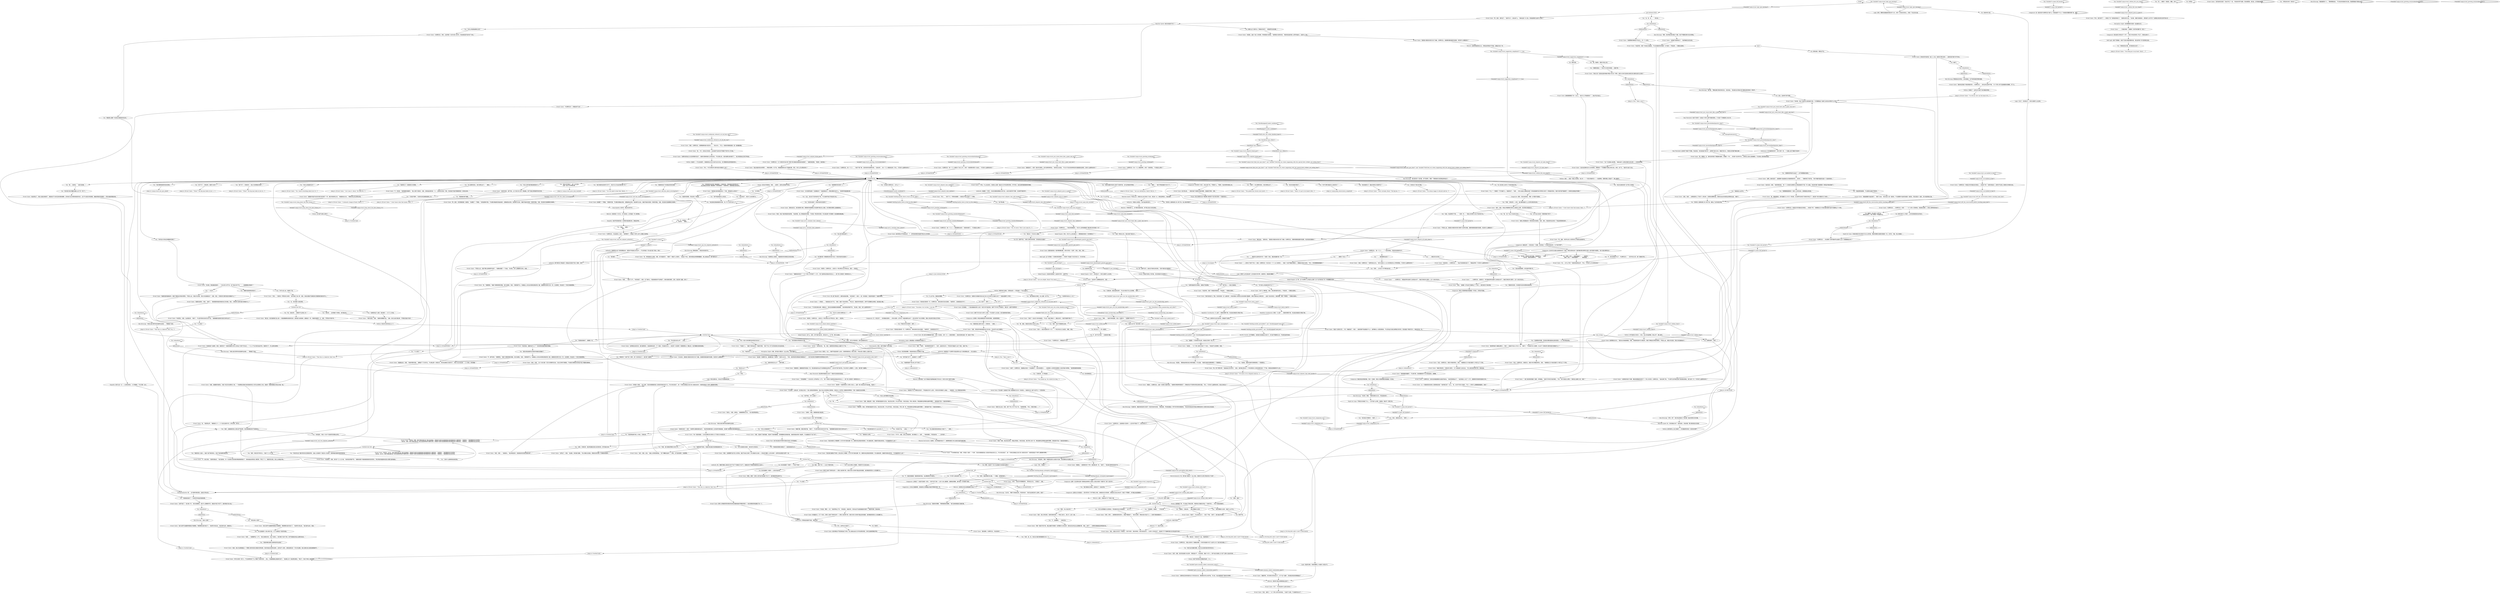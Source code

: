 # CONTAINERYARD / EVRART
# Evrart Claire is the head of the Dockworkers' Union. Wealthy, lazy, smart cat - player.
#
#In this dialogue you can:
#
#* Enlist Evrart's aid to get the body down (he asks measurehead to do it).
#* Get bent and earn a daily income by doing so (corrupt cop).
#* Find out about the neighbourhood.
# ==================================================
digraph G {
	  0 [label="START"];
	  1 [label="input"];
	  2 [label="Evrart Claire: “‘天知道哪里’？”大块头男人大声地呼出一口气。“那个*阿西尔*是烤肉店老板米科的女儿——那个男人曾经用一串烤肉杀过人。”"];
	  3 [label="Evrart Claire: “我相信你，就像相信所有朋友一样。而且我知道你永远不会再跟我说这种话了，因为你不想*伤害*我。所以你有什么需要吗——还有，我们换个话题吧。”"];
	  4 [label="Rhetoric: 是的，但是你会*欠*下他的人情。"];
	  5 [label="Untitled hub"];
	  6 [label="Logic: 而且也更安全。你永远不知道能相信谁。"];
	  7 [label="Evrart Claire: “好吧！”他在空中挥舞着拳头，赞同地点点头。“当然是了，没错。”"];
	  8 [label="You: IsKimHere()"];
	  9 [label="IsKimHere()", shape=diamond];
	  10 [label="!(IsKimHere())", shape=diamond];
	  11 [label="You: “所以一直以为来你都在监听我们的对话？”"];
	  12 [label="You: “但是她给我讲了一个发现伊苏林迪的美丽故事。”"];
	  13 [label="Jump to: [Untitled hub]"];
	  14 [label="You: “没有什么能够阻挡创新思维。”"];
	  15 [label="Evrart Claire: “哈里，我慢慢开始明白，你是个真正的法西斯主义者。一个能想像出扭曲光线的超级有钱人的杰出法西斯主义者。我喜欢！感谢你跟我分享自己的这一面。”"];
	  16 [label="You: “艾弗拉特，关于黄鼠狼……”"];
	  17 [label="You: 见鬼，这张椅子真不舒服……"];
	  18 [label="Evrart Claire: “确实如此。”他转向你。“我很高兴看到你的努力有了进展，杜博阿先生。我期待着看到最终的结果。你还有别的事情吗？”"];
	  19 [label="Evrart Claire: “不管怎么说，我很高兴看到你的努力取得了这样的进展。我期待着看到最终的结果。你还有什么事要说吗？”"];
	  20 [label="Composure: 他一直念叨的*杜博阿先生*是什么？他到底想干*什么*？你他妈的需要冷静下来，镇定。"];
	  21 [label="Evrart Claire: “杜博阿先生……杜博阿先生！哈里！！！”大个头男人打着响指，但是毫无效果——你陷入某种恍惚状态了。"];
	  22 [label="You: Variable[\"cargo.evrart_stubbornly_refused_to_sit_all_yhe_way\"]"];
	  23 [label="Variable[\"cargo.evrart_stubbornly_refused_to_sit_all_yhe_way\"]", shape=diamond];
	  24 [label="!(Variable[\"cargo.evrart_stubbornly_refused_to_sit_all_yhe_way\"])", shape=diamond];
	  25 [label="You: IsKimHere()"];
	  26 [label="IsKimHere()", shape=diamond];
	  27 [label="!(IsKimHere())", shape=diamond];
	  28 [label="Authority: 他想用这个*杜博阿*的鬼话把你从这个游戏里踢出局——别让他高兴。"];
	  29 [label="You: “艾弗拉特，我现在要先离开，不过也许我们可以之后再聊。”[离开。]"];
	  30 [label="Evrart Claire: “你还好吧，哈里？你看起来很紧张。不用这样。一切都会没事的。”"];
	  31 [label="Evrart Claire: “你还好吧，哈里？你说自己能搞定，不过在我看来你好像有一点*紧张*。不用这样。一切都会没事的。”"];
	  32 [label="Jump to: [pre-redcheck HUB]"];
	  33 [label="You: “哎呀……也许这个并不算完成合适……”"];
	  34 [label="Jump to: [EVRARTHUB]"];
	  35 [label="Evrart Claire: “真是个古怪的示范……啊，你骗到我了，哈里……我甚至都不知道那是*什么*。虽然确实让人感觉很愉快，不过恐怕这只是在浪费我们的时间，而且我是个特别忙的人，我肯定你也一样。”"];
	  36 [label="Evrart Claire: “你偷了一张会员卡其实挺棒的，不过这一张是*钥匙卡*。要是没有它，你就不能离开港口了。”"];
	  37 [label="You: Variable[\"cargo.evrart_altgreet_joyce_is_gone\"]"];
	  38 [label="Variable[\"cargo.evrart_altgreet_joyce_is_gone\"]", shape=diamond];
	  39 [label="!(Variable[\"cargo.evrart_altgreet_joyce_is_gone\"])", shape=diamond];
	  40 [label="stay_strong"];
	  41 [label="You: IsKimHere()"];
	  42 [label="IsKimHere()", shape=diamond];
	  43 [label="!(IsKimHere())", shape=diamond];
	  44 [label="Inland Empire: 忘了吧。这个杜博阿什么的是怎么回事？这个名字真的给了你一种很糟糕的感觉……"];
	  45 [label="You: “原来有人请那些罢工的人喝了酒。我让酒变得更烈了。”"];
	  46 [label="Evrart Claire: “我想起来了，哈里！是拉多戈斯特。拉多戈斯特烤肉店。”他有些沾沾自喜。“不过关于克吉克和烤肉店的话题就到这里吧。还有什么能帮你的吗？”"];
	  47 [label="Evrart Claire: “杜博阿先生，你总是很让人高兴。”他咧嘴笑了，好像这个世界上没什么事能让他烦恼。"];
	  48 [label="Evrart Claire: 男人揉了揉太阳穴，痛苦地闭起双眼。“你伤到我了，哈里——我！你的朋友！但是你知道吗？”他振作精神。"];
	  49 [label="You: “我们直接谈正事吧。这里发生了一起凶杀案。”"];
	  50 [label="Suggestion: 对艾弗拉特试试！"];
	  51 [label="You: “好吧。”"];
	  52 [label="Evrart Claire: “现在有很多工作要做啊！对于你*和*我来说都一样。我猜你来这里是有原因的，所以就直说吧。我最好的朋友和同志，今天我能帮你什么呢？”"];
	  53 [label="You: “什么信息？”"];
	  54 [label="You: “她很多愁善感，而且还有一种渴望……”"];
	  55 [label="You: “像他那么黏糊？肯定是从裂缝里渗进去的。”"];
	  56 [label="Rhetoric: 接受恭维是商业礼仪，即使这些赞美并不真诚。就像这句话一样。"];
	  57 [label="Jump to: [EVRARTHUB]"];
	  58 [label="You: Variable[\"cargo.evrart_composure_rc\"]"];
	  59 [label="Variable[\"cargo.evrart_composure_rc\"]", shape=diamond];
	  60 [label="!(Variable[\"cargo.evrart_composure_rc\"])", shape=diamond];
	  61 [label="You: “我宁愿站着。”"];
	  62 [label="You: IsKimHere()"];
	  63 [label="IsKimHere()", shape=diamond];
	  64 [label="!(IsKimHere())", shape=diamond];
	  65 [label="Inland Empire: 去他妈的爱情吧！这是你的*枪*，这很严肃。"];
	  66 [label="Inland Empire: 天啦，你为什么之前没想过——警察都是有枪的！你的哪里去了？！"];
	  67 [label="You: “呃……看看它！我是说，很酷，对吗？”"];
	  68 [label="Evrart Claire: “一套亡故安保的制服？是啊，非常极端。”他用汗涔涔的手遮住嘴巴。“所以，我今天能怎么帮到一个像你这么酷的人呢，哈里？”"];
	  69 [label="Jump to: [Evrart Claire: \"\"I don't know what that means, Harr...\"]"];
	  70 [label="Evrart Claire: “我很少这么做，哈里。我手下有人专门干这个的。”他咯咯笑着。“所以，你刚才想说……？”"];
	  71 [label="You: “你打算利用一群随便找来的孩子创立一间安非他命实验室吗？”"];
	  72 [label="Kim Kitsuragi: 警督歪着头，但是没有发表评论。"];
	  73 [label="Authority: 哦，我敢打赌他心里还在为你*不坐下*的越轨行为生气。他看起来可不像是会输掉意志之战的人。"];
	  74 [label="You: 快对他做那个*表情*——*咔哒**咔哒*"];
	  75 [label="You: 快对他做那个*表情*——还有手指手枪！"];
	  76 [label="Evrart Claire: 你双腿交叉，打了个哈欠。胖男人也做了同样的动作——深陷入他的椅子里，直到大家以为肉体可能达到的极限。他好像很享受你小小的炫耀行为。"];
	  77 [label="Kim Kitsuragi: “没关系，”警督飞快地回复到，然后转向你：“我们在这里还有什么事吗，哈里？”"];
	  78 [label="You: “我不明白。你什么意思？”"];
	  79 [label="You: “我就是这么想的。”"];
	  80 [label="You: “金，告诉他那人就在那里。”"];
	  81 [label="Evrart Claire: “告诉我，要说服她很难吗……”大块头男人停下来，拍了拍自己的下巴。“……说服猪猪女侠放弃？”"];
	  82 [label="Evrart Claire: “啊，是的，我听说了。”他双手合十，放在桌子上。“看来这是个大工程。你到底想借它达到什么目的？”"];
	  83 [label="You: 别慌张。"];
	  84 [label="You: Variable[\"cargo.evrart_composure_rc\"]"];
	  85 [label="Variable[\"cargo.evrart_composure_rc\"]", shape=diamond];
	  86 [label="!(Variable[\"cargo.evrart_composure_rc\"])", shape=diamond];
	  87 [label="Evrart Claire: “祝你度过愉快的一天，杜博阿先生，我肯定我们还会见面的。”他挥挥手，又继续回去打字了。"];
	  88 [label="Evrart Claire: 男人那只好眼睛紧盯着你，甚至一眨没眨。另外一只——弱视的眼球——像水缸里的金鱼一样一直动个不停。"];
	  89 [label="Jump to: [I'M FALLING AND I CAN'T TURN BACK]"];
	  90 [label="You: 尝试眨眼回应。"];
	  91 [label="You: 保持严肃。"];
	  92 [label="Evrart Claire: “你还有什么要跟我说的吗，还是……”"];
	  93 [label="You: Variable[\"whirling.necktie_personified\"]  and  CheckEquipped(\"neck_tie\")"];
	  94 [label="Variable[\"whirling.necktie_personified\"]  and  CheckEquipped(\"neck_tie\")", shape=diamond];
	  95 [label="!(Variable[\"whirling.necktie_personified\"]  and  CheckEquipped(\"neck_tie\"))", shape=diamond];
	  96 [label="You: “我们谈点有趣的事情。我正在设法联系我的革命同志们。”"];
	  97 [label="Logic: 如果你听过这句话的话，那就是不当推论！"];
	  98 [label="pre-redcheck HUB"];
	  99 [label="Jump to: [evrartgun]"];
	  100 [label="Evrart Claire: “呃……为什么不呢？”他愉快地轻笑出声。“所以，今天有什么可以帮你的呢？”"];
	  101 [label="You: IsKimHere()"];
	  102 [label="IsKimHere()", shape=diamond];
	  103 [label="!(IsKimHere())", shape=diamond];
	  104 [label="Kim Kitsuragi: “我们想问你一些问题。你不觉得吗，警探？”警督看来已经受够这种状态了。"];
	  105 [label="You: Variable[\"cargo.evrart_altgreet_all_tasks_done\"]"];
	  106 [label="Variable[\"cargo.evrart_altgreet_all_tasks_done\"]", shape=diamond];
	  107 [label="!(Variable[\"cargo.evrart_altgreet_all_tasks_done\"])", shape=diamond];
	  108 [label="You: “我想聊聊吊死的那个人。”"];
	  109 [label="You: “原来有人请那些罢工的人喝了酒。我阻止了这件疯狂的事。”"];
	  110 [label="Evrart Claire: “跟你说实话，其实我很有兴趣，想看看你和提图斯之间这整件事会怎么发展。你们俩真的算得上是旗鼓相当。”"];
	  111 [label="Evrart Claire: “安非他命实验室？”他似乎吃了一惊。“听起来非常不道德，而且很堕落。老实说，还可能危害健康。”"];
	  112 [label="Evrart Claire: “但是我又不太了解现在的孩子，不知道他们听什么音乐，听音乐的时候吸什么毒品……”他摇摇头，脸上带着悲哀的笑容。"];
	  113 [label="You: “烤肉店的米科？真的吗？”"];
	  114 [label="Evrart Claire: “也许是博戈威尔？还是雅各布？”他凝视着远方，好像试图回忆起什么。“我觉得可能是康拉德..”"];
	  115 [label="Jump to: [Evrart Claire: \"\"Oh, of course. That's your main th...\"]"];
	  116 [label="You: Variable[\"cargo.evrart_just_stood_there_like_a_giant_oak_tree\"]"];
	  117 [label="Variable[\"cargo.evrart_just_stood_there_like_a_giant_oak_tree\"]", shape=diamond];
	  118 [label="!(Variable[\"cargo.evrart_just_stood_there_like_a_giant_oak_tree\"])", shape=diamond];
	  119 [label="You: Variable[\"cargo.evrart_succumbed_to_fear\"]"];
	  120 [label="Variable[\"cargo.evrart_succumbed_to_fear\"]", shape=diamond];
	  121 [label="!(Variable[\"cargo.evrart_succumbed_to_fear\"])", shape=diamond];
	  122 [label="Jump to: [EVRARTHUB]"];
	  123 [label="You: “是的。”（撒谎。）\n“是的。”"];
	  124 [label="Jump to: [EVRARTHUB]"];
	  125 [label="You: “现在怎么办？”"];
	  126 [label="Evrart Claire: “现在我们就既往不咎吧，因为还有工作要做。对于你*和*我来说都一样。我猜你来这里是有原因的，所以就直说吧。我最好的朋友和同志，今天我能帮你什么呢？”"];
	  127 [label="Evrart Claire: “我敢打赌，我绝对敢打赌。”他笑了，不过笑声里却没有欢乐的气息。“我猜重要的是我的消息已经传出去了。”"];
	  128 [label="You: “所以这就是你一直以来的计划。为了让我把这个信息传给她。”"];
	  129 [label="Jump to: [Untitled hub]"];
	  130 [label="Jump to: [Untitled hub]"];
	  131 [label="Evrart Claire: “唯一的差别就是，工会没必要在机关枪的火力下损失2000条生命。”"];
	  132 [label="You: “你知道的，有些人*也许*只是我凭空想象出来的。”"];
	  133 [label="Evrart Claire: “你他妈是个白痴吧，哈里。我爱死你了！感谢你跟我分享内心深处这个傻乎乎的自己。一个让人产生幻觉的自由市场。我爱死它了。多么富有诗意啊。”"];
	  134 [label="Jump to: [EVRARTHUB]"];
	  135 [label="You: Variable[\"tc.name_full_harrier\"]"];
	  136 [label="Variable[\"tc.name_full_harrier\"]", shape=diamond];
	  137 [label="!(Variable[\"tc.name_full_harrier\"])", shape=diamond];
	  138 [label="Evrart Claire: “啊，谢谢，有同专业的人欣赏你的工作感觉总是很好的。”"];
	  139 [label="You: “你能帮我把尸体从树上弄下来吗？”"];
	  140 [label="Evrart Claire: “很好，杜博阿先生。我尊敬拥有强大信念的人……”他点点头，下巴上一层层的肉像海浪般一波一波地翻滚着。"];
	  141 [label="Evrart Claire: “杜博阿先生！我猜你已经重新考虑过自己在口头交流礼仪方面的立场了？”他指向那把*小*椅子。"];
	  142 [label="You: 不做任何评论的离开。[离开。]"];
	  143 [label="You: 那又怎么了。男人也能哭。"];
	  144 [label="Evrart Claire: “回见，装卸工！”大个子男人挥手向你告别。“只是开个玩笑。不过最好别太过了。”"];
	  145 [label="Jump to: [EVRARTHUB]"];
	  146 [label="You: “我在融化……”"];
	  147 [label="You: “首先，你可以叫我哈里，因为这是我的名字。”"];
	  148 [label="You: Variable[\"tc.harry\"]"];
	  149 [label="Variable[\"tc.harry\"]", shape=diamond];
	  150 [label="!(Variable[\"tc.harry\"])", shape=diamond];
	  151 [label="You: IsKimHere()"];
	  152 [label="IsKimHere()", shape=diamond];
	  153 [label="!(IsKimHere())", shape=diamond];
	  154 [label="Jump to: [Evrart Claire: \"\"A fantastic change of heart, Harry...\"]"];
	  155 [label="Evrart Claire: “哈里，你这个能言善道的鬼灵精，”他说笑着，脸上带着喜爱的神情。“时间是一种宝贵的资源，所以我没那个时间跟你一起去数那些集装箱。”"];
	  156 [label="Jump to: [EVRARTHUB]"];
	  157 [label="Perception (Sight): 哇哦，那可是25雷亚尔！这么多钱。你很*需要*它。"];
	  158 [label="Conceptualization: 嗯……这*的确*很有意思。这是无可争议的。"];
	  159 [label="Evrart Claire: “说这是一次接管行动，我想要的是一场战争？”他用力点点头。“天啦，我真希望你把贩毒的事跟她说了……他们肯定很讨厌被那种东西弄脏自己的手。”"];
	  160 [label="Evrart Claire: “当然不是了！”他大喊一声。“他们会搞砸的。他们什么事都做不好。我是说*真正*的手下。我的特别行动小组。”"];
	  161 [label="Evrart Claire: “她当然会了。有钱人最会讲故事了。都是他们干过和见到的那些趣事，还有他们见过的那些美丽的地方。这只不过是在多愁善感。她能经得起多愁善感——而且也能经得起失败。”"];
	  162 [label="Evrart Claire: “我能看出来，哈里。”他端详着你的脸。“酒精留下了它的印记，不过相比第一次看见你，你的状态确实已经好多了。有钱人自己在乱搞——工人阶级，非常清醒！”"];
	  163 [label="Untitled hub (02)"];
	  164 [label="Kim Kitsuragi: “集装箱里有个人，”警督慢慢说道。“不过他没有扭曲任何光线。那是警探脑子里想出来的。”"];
	  165 [label="Evrart Claire: “老实说，伙计们，我们可能会通过这个港口运送毒品，但我是不会因为运送能扭曲光线的超级有钱人被抓到的。”他摇摇头。“我还要保护自己的声誉。”\n“老实说，伙计们，我们可能会通过这个港口运送各种各样可疑的东西，但我是不会因为运送能扭曲光线的超级有钱人被抓到的。”他摇摇头。“我还要保护自己的声誉。”"];
	  166 [label="You: “是的，运输超级有钱人更应该严格监管。他在里面看起来并不是很安全。”"];
	  167 [label="Evrart Claire: 他大笑出来。“一想到你接下来要告诉我的事情，我就直打哆嗦，哈里。”"];
	  168 [label="Evrart Claire: “*杜博阿先生*，你看起来不太好……”"];
	  169 [label="You: “我要给普通人一个他们可以信任的英雄——就是*我*。”"];
	  170 [label="Evrart Claire: 他的笑容比平时更加灿烂，了，显然他很满意你能遵守商业礼仪的规则。"];
	  171 [label="Savoir Faire: 巧舌如簧？这就是打开那个集装箱的代价吗？你别担心，鬼鬼有办法--他们*必须*让一个贵宾进来。"];
	  172 [label="You: “其实，我现在有点忙。”[离开。]"];
	  173 [label="E-PRE HUB"];
	  174 [label="Evrart Claire: “随你便吧，杜博阿先生。你会回来的……”"];
	  175 [label="Evrart Claire: 一开始，什么也没发生。他的脸上挂着一副灿烂又洋洋自得的笑容。时不时的，他还会砸吧着那肥厚的嘴唇。"];
	  176 [label="You: “我遇到一个叫阿西尔的女孩，她说自己和你一起工作。”"];
	  177 [label="Jump to: [Evrart Claire: \"\"Are you alright, Harry? You seem a...\"]"];
	  178 [label="Logic: 爱情什么的见鬼去吧！这可是你的*枪*啊，如果弄丢，那就真的糟糕了……"];
	  179 [label="Evrart Claire: “从一个刚刚老死的安保人员那里偷衣服？”他好像沉思了一会儿。“呃，也许并不是*太彻底*。不过——你有什么事要跟我商量吗，哈里？”"];
	  180 [label="Evrart Claire: “所以，今天艾弗拉特·克莱尔能为你做些什么呢？”"];
	  181 [label="You: Variable[\"cargo.evrart_volition_lets_you_stand\"]"];
	  182 [label="Variable[\"cargo.evrart_volition_lets_you_stand\"]", shape=diamond];
	  183 [label="!(Variable[\"cargo.evrart_volition_lets_you_stand\"])", shape=diamond];
	  184 [label="You: CheckEquipped(\"jacket_carabineer\")"];
	  185 [label="CheckEquipped(\"jacket_carabineer\")", shape=diamond];
	  186 [label="!(CheckEquipped(\"jacket_carabineer\"))", shape=diamond];
	  187 [label="Jump to: [Evrart Claire: \"\"Of course, let us dispatch with th...\"]"];
	  188 [label="You: “你还告诉她开一间安非他命实验室吗？”"];
	  189 [label="Evrart Claire: “一间夜店……”他拍拍自己的下巴。“哈里，我是个老派的家伙。下班之后，我喜欢听听摇滚乐，来杯不含酒精的淡啤酒。夜店我没兴趣。”"];
	  190 [label="Pain Threshold: 而且两秒钟就恢复过来了？看来并没有真的伤到他。"];
	  191 [label="Rhetoric: 他把真正的反应都隐藏在礼貌之下了。"];
	  192 [label="You: “他妈的现在怎么办？”（摊开双臂。）"];
	  193 [label="Evrart Claire: “你可以杀掉一百万人，不过如果你做了什么*警察*不喜欢的事……那么，你就要被踢出游艇俱乐部了。”他前额上的一条血管在颤动。“再见了，你这个惨无人道的贱种……”"];
	  194 [label="Untitled hub"];
	  195 [label="Logic: 天啦，你被耍了！"];
	  196 [label="Evrart Claire: “哈，”他轻笑出声。“看看我们三个。三个无忧无虑的牛仔。好时光啊，好时光……”"];
	  197 [label="You: “肯定是他在集装箱里的时候，有人不小心把门给关上了。”"];
	  198 [label="Evrart Claire: “活他妈见鬼了，哈里！”他用拳头狠狠地砸向桌子。“我还特别嘱咐我的人去检查所有集装箱，去找那个能扭曲光线的超级有钱人。”"];
	  199 [label="You: “感谢你能让我参与其中，艾弗拉特。”（继续。）"];
	  200 [label="Volition: 典型的权力游戏。先等他说完——然后展示一下自己的骨气。"];
	  201 [label="You: “不，这挺酷的。”（你很正直。）"];
	  202 [label="Drama: 他咧嘴笑了笑，手又指向了那张支票。你感觉自己像是在参加一个游戏节目……*至少*别因此感谢它。"];
	  203 [label="You: 不，我*不会*哭的！（试着保持冷酷。）"];
	  204 [label="Composure: 你*想*哭？老天，你也太弱了吧。不管做什么，不要哭。他会觉得你很恶心的。"];
	  205 [label="You: “我在找一个康米地下小组。你能帮我吗？”"];
	  206 [label="Evrart Claire: 他那张鼻涕虫一般的嘴唇蠕动着，但你只听到一个回声：失枪，失枪，失枪……"];
	  207 [label="Logic: 好吧，警察的武器是拿来射击坏人的，对吧？它肯定在你身上。检查一下自己的口袋。"];
	  208 [label="You: 我一点都不担心。谁担心我有没有丢枪，还有我的此生最爱？"];
	  209 [label="Evrart Claire: “从我现在的这个位置，看起来更像是你掠夺了一个死人的东西，杜博阿先生。”他向后靠了靠。“不过碍于这件事远远低于我的薪金等级，我只会问一句：今天有什么能帮你的吗？”"];
	  210 [label="Composure: 也许你可以想办法用用你的手？做出一种扔东西的动作？就好像你把杜博阿先生那一套*扔回到*他那里。*他*才是杜博阿先生！"];
	  211 [label="You: “这是蠕虫的老巢，而且我们都知道我来这里的原因——为了帮你增加财富。”"];
	  212 [label="You: 继续站着，哪里也不去。"];
	  213 [label="You: Variable[\"TASK.solve_the_strike_deadlock_done\"]"];
	  214 [label="Variable[\"TASK.solve_the_strike_deadlock_done\"]", shape=diamond];
	  215 [label="!(Variable[\"TASK.solve_the_strike_deadlock_done\"])", shape=diamond];
	  216 [label="You: Variable[\"cargo.evrart_altgreet_rene_uniform\"]"];
	  217 [label="Variable[\"cargo.evrart_altgreet_rene_uniform\"]", shape=diamond];
	  218 [label="!(Variable[\"cargo.evrart_altgreet_rene_uniform\"])", shape=diamond];
	  219 [label="You: Variable[\"cargo.evrart_greeting_everyworkerforhimself\"]"];
	  220 [label="Variable[\"cargo.evrart_greeting_everyworkerforhimself\"]", shape=diamond];
	  221 [label="!(Variable[\"cargo.evrart_greeting_everyworkerforhimself\"])", shape=diamond];
	  222 [label="You: Variable[\"cargo.evrart_greeting_everyworkerwhite\"]"];
	  223 [label="Variable[\"cargo.evrart_greeting_everyworkerwhite\"]", shape=diamond];
	  224 [label="!(Variable[\"cargo.evrart_greeting_everyworkerwhite\"])", shape=diamond];
	  225 [label="You: Variable[\"cargo.evrart_greeting_workergod\"]"];
	  226 [label="Variable[\"cargo.evrart_greeting_workergod\"]", shape=diamond];
	  227 [label="!(Variable[\"cargo.evrart_greeting_workergod\"])", shape=diamond];
	  228 [label="You: Variable[\"cargo.evrart_altgreet_chat_with_hardies\"]"];
	  229 [label="Variable[\"cargo.evrart_altgreet_chat_with_hardies\"]", shape=diamond];
	  230 [label="!(Variable[\"cargo.evrart_altgreet_chat_with_hardies\"])", shape=diamond];
	  231 [label="You: “阳极音乐？活跃气氛？是啊，那个已经检查过了。我们换个话题吧。”"];
	  232 [label="Endurance: 然而他还是面不改色，镇定自若。"];
	  233 [label="Composure: 很好。现在向前倾身，带着一点*腐败*的感觉。"];
	  234 [label="Drama: 反应似乎很真诚，但是……说真的，这家伙还真是不好说。"];
	  235 [label="You: （撒谎。）“我打开黄鼠狼巢穴的大门了。”"];
	  236 [label="You: “弄那些签名的事，我可能改变主意了。”"];
	  237 [label="Inland Empire: 你有一种不祥的预感……"];
	  238 [label="You: “什么信息？”"];
	  239 [label="You: IsKimHere()"];
	  240 [label="IsKimHere()", shape=diamond];
	  241 [label="!(IsKimHere())", shape=diamond];
	  242 [label="You: “其实我已经在清醒的道路上走了好一阵子了。”"];
	  243 [label="Evrart Claire: “天啦……”他吹响一声赞叹的口哨声。“她可真是个美人啊，哈里。你绝对想象不到看到你们俩团聚的我有多开心。”"];
	  244 [label="Evrart Claire: 他郑重地点点头。“我告诉过你她很难搞，哈里。但是我知道你可以搞定的。我很了解我这位特别的警官。不管怎么说，很高兴你没事，而且又有武器防身了。”"];
	  245 [label="Jump to: [You: \"Take a seat.\"]"];
	  246 [label="Evrart Claire: “无论如何，我很高兴看到你的努力有了进展。我很期待看到最终的结果。你还有什么事要说吗？”"];
	  247 [label="You: “其实我正打算离开。”[离开。]"];
	  248 [label="Evrart Claire: “太棒了，杜博阿先生，我能看出你是一个讲道理的人，而且讲道理的人……讲道理的人对同样讲道理的人来说可能大有帮助。”他狡猾地朝你眨眨眼。"];
	  249 [label="You: 坐下。"];
	  250 [label="Esprit de Corps: 不管他为你准备了什么，一定不是什么好事，他想道。我会尽一切努力的。"];
	  251 [label="You: Variable[\"tc.gun_missing\"]"];
	  252 [label="Variable[\"tc.gun_missing\"]", shape=diamond];
	  253 [label="!(Variable[\"tc.gun_missing\"])", shape=diamond];
	  254 [label="Drama: 他语气里的那点轻蔑是真诚的，大人。"];
	  255 [label="Kim Kitsuragi: “警官，我们稍后再处理这个问题。我们不需要克莱尔先生的帮助。”"];
	  256 [label="Evrart Claire: “杜博阿先生！我听说你跟提图斯的会面非常成功。”他的笑容更灿烂了。“这还真是让人松了一口气。提图斯有时候真的挺难对付的。”"];
	  257 [label="Evrart Claire: “杜博阿先生！每一个工人都是神明，对吧？”他轻笑到。“今天能怎么帮你？”"];
	  258 [label="Evrart Claire: “我，一样，也有自己的信念，比如说我不会和任何不跟我*平视*的人打交道。”"];
	  259 [label="Reaction Speed: 快，你的突破口来了！振作起来，问他问题！警方事务相关的问题！"];
	  260 [label="You: Variable[\"cargo.evrart_inland_dubois_badvibes\"]"];
	  261 [label="Variable[\"cargo.evrart_inland_dubois_badvibes\"]", shape=diamond];
	  262 [label="!(Variable[\"cargo.evrart_inland_dubois_badvibes\"])", shape=diamond];
	  263 [label="You: “提图斯把伊丽莎白送走了，说不再需要她的服务。”"];
	  264 [label="You: “集装箱的事不重要。”"];
	  265 [label="You: “我就是这么运作的。”"];
	  266 [label="Evrart Claire: “是的，哈里。”这个大块头像一只巨大的微笑毛毛虫，在自己的椅子里蠕动。不如我们来聊些对你来说*真正*重要的事情吧。”"];
	  267 [label="You: IsKimHere()"];
	  268 [label="IsKimHere()", shape=diamond];
	  269 [label="!(IsKimHere())", shape=diamond];
	  270 [label="Jump to: [EVRARTHUB]"];
	  271 [label="Endurance: 你只能默默忍受了。像个冠军一样。一个屁股上插了跟棍子的冠军！"];
	  272 [label="Authority: 他在开玩笑？"];
	  273 [label="You: “完事了。你让我寄的签名，我已经寄出去了。”"];
	  274 [label="You: “我已经准备好拿枪了。”"];
	  275 [label="Half Light: 他的下颌缩紧，四层下巴因为憎恶而颤抖着。现在是*数十年*的怨恨在说话。"];
	  276 [label="Jump to: [Evrart Claire: \"\"That this is a takeover, that I wa...\"]"];
	  277 [label="Untitled hub"];
	  278 [label="You: “你这么说好像确实有些道理。”"];
	  279 [label="Evrart Claire: “该死，哈里……”他摇摇头。“我也希望这样，但是我给你的信息份量太重了。”"];
	  280 [label="Jump to: [EVRARTHUB]"];
	  281 [label="You: Variable[\"cargo.evrart_volition_titan\"]"];
	  282 [label="Variable[\"cargo.evrart_volition_titan\"]", shape=diamond];
	  283 [label="!(Variable[\"cargo.evrart_volition_titan\"])", shape=diamond];
	  284 [label="You: 保持沉默。"];
	  285 [label="Reaction Speed: 谁告诉他是你干的？！"];
	  286 [label="Evrart Claire: “哦，顺便说一句，我听说你受到了很粗鲁的接待，好像是一个叫……劳伦斯·*加尔特*的人。虽然这么说会让我很痛苦，不过有些人真的很没礼貌。”"];
	  287 [label="You: Variable[\"cargo.evrart_left_the_conversation_before_reaching_main_hub\"]"];
	  288 [label="Variable[\"cargo.evrart_left_the_conversation_before_reaching_main_hub\"]", shape=diamond];
	  289 [label="!(Variable[\"cargo.evrart_left_the_conversation_before_reaching_main_hub\"])", shape=diamond];
	  290 [label="Evrart Claire: “欢迎，杜博阿先生。很高兴你能来拜访。请坐。”他朝着自己大书桌对面的*小*椅子比了个手势。"];
	  291 [label="Evrart Claire: “我很想跟你握握手，不过很可惜，我的健康条件不允许我站起来。请理解。”"];
	  292 [label="You: 打住。这样有点太诡异了。"];
	  293 [label="Jump to: [cargo.jump_whictecheck_completed]"];
	  294 [label="You: Variable[\"gates.manana_talked_communism_quest\"]"];
	  295 [label="Variable[\"gates.manana_talked_communism_quest\"]", shape=diamond];
	  296 [label="!(Variable[\"gates.manana_talked_communism_quest\"])", shape=diamond];
	  297 [label="You: Variable[\"cargo.evrart_inlandempire_passive_gun_lost\"]"];
	  298 [label="Variable[\"cargo.evrart_inlandempire_passive_gun_lost\"]", shape=diamond];
	  299 [label="!(Variable[\"cargo.evrart_inlandempire_passive_gun_lost\"])", shape=diamond];
	  300 [label="You: 拍拍你的口袋。"];
	  301 [label="Evrart Claire: “我并没有说它上了膛。你没有丢掉一支*上膛的枪*。本地的那些小孩现在也没有拿着它瞎摆弄，把枪口塞进自己的嘴巴里……这是个安全的地方。我很清楚。我有一种感觉，一切都会没事的。”"];
	  302 [label="You: “‘……都是董事会成员？’”"];
	  303 [label="Jump to: [EVRARTHUB]"];
	  304 [label="You: 像果冻一样从椅子上滑下去。\n继续站在那儿，像人形果冻一样摇摆不定。"];
	  305 [label="You: Variable[\"cargo.evrart_greeting_memberoftheboard\"]"];
	  306 [label="Variable[\"cargo.evrart_greeting_memberoftheboard\"]", shape=diamond];
	  307 [label="!(Variable[\"cargo.evrart_greeting_memberoftheboard\"])", shape=diamond];
	  308 [label="Jump to: [cargo.evrart_joyce_hub_reached]"];
	  309 [label="You: 什么也不说。"];
	  310 [label="You: “有人告诉我工会参与了本地的毒品交易。”"];
	  311 [label="You: 让自己深陷入折叠椅。笑着把手交叉放在身后。"];
	  312 [label="Evrart Claire: “啊，是的，你的侧面调查！谢谢你。”他调整了一下眼镜。“你真是精神可嘉，不仅要处理虚假的毒品指控，还要破获凶杀案。我会跟市长谈谈，看能不能给你颁发一把城市钥匙，哈里。现在我们还是聊聊正经事吧。”"];
	  313 [label="Jump to: [Evrart Claire: \"\"The golden boy returns once more!...\"]"];
	  314 [label="Evrart Claire: “别担心，哈里。他明白。”他朝着警督点点头。“至少我觉得他明白。”"];
	  315 [label="Evrart Claire: “是的。我以为如果她能从一个警察口里听到港口里面的恐怖故事，那谈判就会变得轻松很多。这样会吓人很多。结果这确实是一个伟大的战略。我从没想过会让她变成那副样子。”"];
	  316 [label="Savoir Faire: 他们肯定是在乔伊斯忙着询问本地人的时候做的。"];
	  317 [label="You: “所以现在会怎么样？”（总结。）"];
	  318 [label="You: “但是我发誓要对她敬忠了。她是我美丽的女王。”"];
	  319 [label="You: “我不知道他是怎么进去的。”"];
	  320 [label="Evrart Claire: “我猜你说得对，哈里。”他笑了。“我很感激你能回来报告自己的进程。现在，艾弗拉特·克莱尔能为你做些什么？”"];
	  321 [label="Evrart Claire: “麻烦你，杜博阿先生，让我们以一种文明的方式平等交流。请坐——我坚持。”"];
	  322 [label="Evrart Claire: “欢迎，杜博阿先生，曷城先生。很高兴你们俩能来拜访。请坐。”他朝着自己大书桌对面的*小*椅子比了个手势。"];
	  323 [label="Evrart Claire: “我是艾弗拉特，艾弗拉特·克莱尔，马丁内斯装卸工会的会长。”男人放松地坐在椅子里，继续说道。"];
	  324 [label="Jump to: [I'M FALLING AND I CAN'T TURN BACK]"];
	  325 [label="Evrart Claire: “等等……”他把手伸进抽屉，拿出一张塑料卡。“你需要它进出大门。”"];
	  326 [label="You: “……都要为了自己！”"];
	  327 [label="Evrart Claire: “……还有为了他手下的人！没错，杜博阿先生！你正在向一个个人主义者转变……”最后一句话不像是对着别人，更像是对他自己说的。“所以，你有事要跟我商量吗？”"];
	  328 [label="Evrart Claire: “杜博阿先生……你没事吧？要不要来杯水或者什么的？你需要看急诊吗？”"];
	  329 [label="Rhetoric: 不管你做什么，先不要问他枪的事。你不想让他以为你在害怕。"];
	  330 [label="Evrart Claire: “我比较喜欢老派的警官……带枪的那种。有了枪，你就能做很多没它不能做的事。现在，有什么可以帮你的吗？”"];
	  331 [label="You: 站稳了。"];
	  332 [label="Volition: 是时候停止让自己难堪了。问问题能帮你恢复一些丢失的尊严。"];
	  333 [label="Evrart Claire: 有那么一会儿，你都不知道该看什么地方。拖車里潮湿地让人难以忍受。汗珠从那人的额头上滚落下来。"];
	  334 [label="Jump to: [Evrart Claire: \"\"I don't know what that means, Harr...\"]"];
	  335 [label="Evrart Claire: “说实在的，哈里，”他轻笑着说道。“再一个人和他的法律顾问之间制造隔阂可不是一件小成就。听起来你像个超级警探一样把这件事处理好了。”"];
	  336 [label="You: “不，我没有。”\n“不，我没有。”（撒谎。）"];
	  337 [label="Composure: 那张小折叠椅看起来就像是一件刑具，非常地不舒服。"];
	  338 [label="Volition: 该死……真是一场恶心的游戏。他让你——一个意志坚强的巨人——进退两难。我猜你要么只能坐下，要么就离开。"];
	  339 [label="Electrochemistry: 喂，那可是25雷亚尔！这么多钱。想想你可以用它弄到的多少*东西*……"];
	  340 [label="Evrart Claire: 胖男人好像很享受你那张有如死后僵直般龇牙咧嘴的笑容——他也有模有样地回敬了你一个。"];
	  341 [label="Hand/Eye Coordination: 卧槽，它上膛了……里面有两颗子弹。你总是会保留至少两发子弹。"];
	  342 [label="Kim Kitsuragi: “感谢你的理解，”警督看着他的眼睛。“我们会继续做我们该做的事。”"];
	  343 [label="You: “嗯……”"];
	  344 [label="You: Variable[\"cargo.evrart_lying_about_the_door_drama_rc\"]"];
	  345 [label="Variable[\"cargo.evrart_lying_about_the_door_drama_rc\"]", shape=diamond];
	  346 [label="!(Variable[\"cargo.evrart_lying_about_the_door_drama_rc\"])", shape=diamond];
	  347 [label="You: “你*想*让我给她带个信……”"];
	  348 [label="You: “什么信息？”"];
	  349 [label="You: “你怎么知道她离开了？”"];
	  350 [label="You: “但是你确实是想让我把信息传达给她？”"];
	  351 [label="Evrart Claire: “没错，哈里。每当历史召唤，你就必须回应。你别无他选。我们所有人都一样。特别是像你这种硬派迪斯科警察。我知道你不是一个能抗拒诱惑的人。”"];
	  352 [label="Evrart Claire: “汗水淋漓的忠诚，哈里。你知道一些事——*大事*。而且你想看看其他人发现的时候会发生什么。所以你告诉她了。每一个曾经无限接近过权力的人都会告诉你：内部信息是这个世界上最甜美的事情。”
”"];
	  353 [label="Evrart Claire: “哈里，当我需要*告诉*别人的时候，我还不如自己来呢！所以我喜欢主动权——而且是*鼓舞人心的主动权*。这样的话会更加*自然*一些。”"];
	  354 [label="Jump to: [Evrart Claire: \"\"You fucked up. You waited too long...\"]"];
	  355 [label="You: Variable[\"cargo.savvy_container_door_unlock\"]"];
	  356 [label="Variable[\"cargo.savvy_container_door_unlock\"]", shape=diamond];
	  357 [label="!(Variable[\"cargo.savvy_container_door_unlock\"])", shape=diamond];
	  358 [label="You: Variable[\"cargo.evrart_ptresholdantipassive_chair\"]"];
	  359 [label="Variable[\"cargo.evrart_ptresholdantipassive_chair\"]", shape=diamond];
	  360 [label="!(Variable[\"cargo.evrart_ptresholdantipassive_chair\"])", shape=diamond];
	  361 [label="You: “你不打算问我是怎么进来的吗？”"];
	  362 [label="Esprit de Corps: 艾弗拉特因为你古怪的行为分心的时候，警督的眼睛扫视着你周围的一切。文件夹，书桌，墙上的报纸……"];
	  363 [label="You: 别坐下。[离开。]"];
	  364 [label="You: IsKimHere()"];
	  365 [label="IsKimHere()", shape=diamond];
	  366 [label="!(IsKimHere())", shape=diamond];
	  367 [label="Evrart Claire: “请坐。”他朝着一把*迷你*折叠椅比了个手势——就在他的大书桌对面。"];
	  368 [label="You: “我正在调查你那个见不得人的阴谋。”"];
	  369 [label="Kim Kitsuragi: “你想让我们把所有信息都传达给她……”警督插了进来。"];
	  370 [label="You: Variable[\"cargo.evrart_logic_nonsequitur\"]"];
	  371 [label="Variable[\"cargo.evrart_logic_nonsequitur\"]", shape=diamond];
	  372 [label="!(Variable[\"cargo.evrart_logic_nonsequitur\"])", shape=diamond];
	  373 [label="Rhetoric: 看来你只能从他嘴里套出这些了。"];
	  374 [label="Evrart Claire: “当然，哈里。我们现在都在*谈正事*。答案还是‘不’。你也知道，我是个大忙人。我不会在日程表上为‘地下’这种人划出时间来……”"];
	  375 [label="You: Variable[\"cargo.evrart_logic_gun_missing\"]"];
	  376 [label="Variable[\"cargo.evrart_logic_gun_missing\"]", shape=diamond];
	  377 [label="!(Variable[\"cargo.evrart_logic_gun_missing\"])", shape=diamond];
	  378 [label="Evrart Claire: “所以，船已经开了……你看见了吗？我知道你看见了。”他靠向你的方向。“告诉我，看着它越变越小，感觉是什么样子的？当那面主帆消失在地平线以后……”"];
	  379 [label="Evrart Claire: “没错，杜博阿先生！”他赞同地点点头。“我可以看见工人主义的热情在你心中熊熊燃烧。今天有什么能帮你的吗？”"];
	  380 [label="Jump to: [EVRARTHUB]"];
	  381 [label="Evrart Claire: “很好，*哈里*。”他的嘴角咧的更开了。“当然，这是你的名字。不然还有可能是什么呢？现在，请坐下来。”"];
	  382 [label="You: “是啊，老兄——我他妈最棒了……”（继续滑。）\n“是啊，老兄——我他妈最棒了……”（继续摇晃。）"];
	  383 [label="Kim Kitsuragi: “好吧，够了！我们来这里是为了询问跟一起凶杀案有关的问题。”"];
	  384 [label="You: “我们能再复习一遍凶杀案有关的细节吗？”"];
	  385 [label="Jump to: [cargo.evrart_lost_gun_asked]"];
	  386 [label="You: “她是想帮提图斯，不过那家伙就是不愿意听。”"];
	  387 [label="You: IsKimHere()"];
	  388 [label="IsKimHere()", shape=diamond];
	  389 [label="!(IsKimHere())", shape=diamond];
	  390 [label="Evrart Claire: “‘随便找来的孩子’？”大个子男人大声地呼了一口气。“那个是烤肉店老板米科的女儿——那个男人曾经用一串烤肉杀过人。”"];
	  391 [label="Perception (Sight): 被他那副+6的眼镜奇异地放大了。"];
	  392 [label="Evrart Claire: 胖男子也做了同样的动作——深陷入他的椅子里，直到大家以为肉体可能达到的极限。他好像很享受你小小的炫耀行为。"];
	  393 [label="You: IsKimHere()"];
	  394 [label="IsKimHere()", shape=diamond];
	  395 [label="!(IsKimHere())", shape=diamond];
	  396 [label="You: Variable[\"cargo.evrart_told_him_about_investigation\"]"];
	  397 [label="Variable[\"cargo.evrart_told_him_about_investigation\"]", shape=diamond];
	  398 [label="!(Variable[\"cargo.evrart_told_him_about_investigation\"])", shape=diamond];
	  399 [label="You: IsKimHere()"];
	  400 [label="IsKimHere()", shape=diamond];
	  401 [label="!(IsKimHere())", shape=diamond];
	  402 [label="Evrart Claire: “哈里，把信息传递给她是你自己的决定。你本来可以自己保密的。”"];
	  403 [label="Evrart Claire: “她没有疯。她跟你说什么了？”他的表情流露出极度的猜疑。"];
	  404 [label="Untitled hub"];
	  405 [label="Evrart Claire: “你说得对，哈里。我*是*个工人主义者。”他的脸变得很严肃。“我要找到那个集装箱里超级有钱的家伙，然后用他的能量来给港口的雾灯提供能源。”"];
	  406 [label="Kim Kitsuragi: “我们是。”警督迎着艾弗拉特的目光，坚定地说。“而且我们会尽最大努力确保这里的情况一样和平。”"];
	  407 [label="Jump to: [EVRARTHUB]"];
	  408 [label="You: “等等，你认识加尔特？”"];
	  409 [label="You: “感谢你的招待。有空随时欢迎你来警局找我坐坐。”"];
	  410 [label="You: 什么也不说。看着他的眼睛。"];
	  411 [label="Evrart Claire: “杜博阿先生！希望这次时间能站在你那边……快请坐下吧！”他朝着自己大书桌对面的那把*迷你*折叠椅比了个手势。"];
	  412 [label="Evrart Claire: “祝你度过愉快的一天，杜博阿先生，我肯定我们还会见面的。”他挥挥手，又继续回去打字了。"];
	  413 [label="Inland Empire: 它没了。你的枪没了。你的口袋里什么也没有。"];
	  414 [label="Evrart Claire: “亲爱的哈里，毫不夸张，这个港口有几百万个集装箱。我不可能记得里面所有的东西。”"];
	  415 [label="Evrart Claire: “这我就不是很肯定了，”他好像是在自言自语。"];
	  416 [label="Evrart Claire: “杜博阿先生！马丁内斯有传言说*某个警官*再次跟他的配枪愉快地团聚了。”他朝你眨眨眼。“恭喜你，我的朋友！”"];
	  417 [label="You: “我在向一个伟大的人致敬。”"];
	  418 [label="Evrart Claire: “杜博阿先生！每一个工人——都是董事会成员！”他愉快地笑了。“今天能怎么帮你？”"];
	  419 [label="Jump to: [EVRARTHUB]"];
	  420 [label="Evrart Claire: “看来你还真是个特别顽固的男人，杜博阿先生……其实这未必是件坏事。”大个子男人终于还是看着你的眼睛，开了口。"];
	  421 [label="Evrart Claire: “我真心希望能给你一种宾至如归的感觉，哈里，真的。但是请你务必体谅一下我这里简陋的条件。”"];
	  422 [label="Jump to: [IsKimHere()]"];
	  423 [label="You: “无可奉告。”"];
	  424 [label="You: Variable[\"cargo.evrart_perception_sixty_real\"]"];
	  425 [label="Variable[\"cargo.evrart_perception_sixty_real\"]", shape=diamond];
	  426 [label="!(Variable[\"cargo.evrart_perception_sixty_real\"])", shape=diamond];
	  427 [label="You: Variable[\"cargo.evrart_exited_once\"]"];
	  428 [label="Variable[\"cargo.evrart_exited_once\"]", shape=diamond];
	  429 [label="!(Variable[\"cargo.evrart_exited_once\"])", shape=diamond];
	  430 [label="Volition: 而且你已经失败这么久了。"];
	  431 [label="Untitled hub"];
	  432 [label="Kim Kitsuragi: “你想让我们把所有信息都传达给她……”"];
	  433 [label="Kim Kitsuragi: “你想让我们把所有信息都传达给她……”警督插了进来。"];
	  434 [label="Evrart Claire: “哈里……”他慢慢呼出一口气。“我无法看到未来。在这个星球上，我们都在*见机*行事。我不知道她会有这么激烈的反应。”"];
	  435 [label="You: “现在我知道你为什么这么热心了。”"];
	  436 [label="Evrart Claire: “当然会了，哈里，”他说着，笑的像只狐狸。“所以你要过去找她，把我告诉你的每一件事都讲给她听。”"];
	  437 [label="Evrart Claire: “能扭曲光线的超级有钱人？天啦，那他是怎么进去的？”"];
	  438 [label="Evrart Claire: “老实说，哈里，我们可能会通过这个港口运送毒品，但我是不会因为运送能扭曲光线的超级有钱人被抓到的。”他摇摇头。“我还要保护自己的声誉。”\n“老实说，哈里，我们可能会通过这个港口运送各种各样可疑的东西，但我是不会因为运送能扭曲光线的超级有钱人被抓到的。”他摇摇头。“我还要保护自己的声誉。”"];
	  439 [label="Volition: 你不是意志力的巨人，老兄。他让你进退两难。要么坐下，要么离开。"];
	  440 [label="You: “你听说过马背纪念碑整修的事吗？”"];
	  441 [label="You: DamageEndurance(1)"];
	  442 [label="Evrart Claire: “杜博阿先生，总是很高兴见到你——这次你不用坐下了，因为你坐过了。”"];
	  443 [label="Evrart Claire: “……杜博阿先生，你能抽空拜访装卸工会真是太好了。我是艾弗拉特·克莱尔，这个小地方的会长。”"];
	  444 [label="You: “如果你能提供任何帮助，我都会不胜感激。”"];
	  445 [label="Evrart Claire: “给你——现在你是我们的一员了。一个真正的红白工会成员。保重，哈里。”"];
	  446 [label="Evrart Claire: “杜博阿先生，你是认真的吗？我看起来像一个有时间找康米*地下小组*的人吗？我已经在地面上了！”"];
	  447 [label="Evrart Claire: “有意思……”大个子男人懒洋洋地打了个哈欠。“听起来不太耳熟啊，哈里。”"];
	  448 [label="Evrart Claire: “我*什么*都知道，哈里。现在我知道你在担心。不用这样。一切都会没事的。”"];
	  449 [label="You: “……都是伟大战争机体中的一个器官！而且，看起来就像*我*一样。”"];
	  450 [label="Evrart Claire: “哈哈哈哈……杜博阿先生……”他似乎是真被你逗乐了。“那就这样吧！今天有什么能帮你的吗？”"];
	  451 [label="Evrart Claire: “*杜博阿先生*，你看起来不太好……”"];
	  452 [label="Authority: 他想把你从这个游戏里踢出局，觉得你不知道自己的名字——不过你知道！所以他才是个笑话，哈哈！"];
	  453 [label="You: “还有些关于港口的问题。”"];
	  454 [label="Evrart Claire: “呃，你知道是怎么回事，哈里。孩子就是孩子。”他瞥了一眼桌子上的相片。“在她这个年纪，我和埃德加会喝得醉醺醺的，晚上偷溜出去，朝汽車扔石子……”"];
	  455 [label="Evrart Claire: 他调整了一下眼镜。“你精神可嘉，不仅要处理毒品问题，还要破获凶杀案。我会跟市长谈谈，看能不能给你颁发一把城市钥匙，哈里。现在我们还是聊聊正经事吧。”"];
	  456 [label="Composure: 他带着一种混杂着期待和不耐烦的情绪，他控制得很好。"];
	  457 [label="Volition: 你做到了！这样也许对接下来的事能有帮助……"];
	  458 [label="Composure: 现在他的口吻完全不一样了。大家口中快活的男人不见了，笑容也消失了。"];
	  459 [label="Evrart Claire: “没事的，哈里。很感激你能为我送信。”"];
	  460 [label="Evrart Claire: “哈里，我监听了她的船舱。我监听了她的整艘船。我用摄像机监视她的船。我甚至想监听那个保温杯，不过被我的手下劝下来了。”"];
	  461 [label="You: “她告诉我说她穿过灰域的时候被过度辐射了。”"];
	  462 [label="You: “其实吧……这的确是个好建议。我可能会的。”"];
	  463 [label="Evrart Claire: “它比钱好，比美女好。钱只能让你在一个商人那里变得很特别。美女只会让你觉得自己很特别。信息会让人在所有人类面前变得特别。它是一张通往历史的車票。”"];
	  464 [label="Evrart Claire: “不要自责，哈里。你所做的就是参与历史。每当历史召唤，你*必须*回应。你别无他选。所有人都一样。特别是像你这种硬派迪斯科警察——我知道你不是一个能抗拒诱惑的人。”"];
	  465 [label="You: IsKimHere()"];
	  466 [label="IsKimHere()", shape=diamond];
	  467 [label="!(IsKimHere())", shape=diamond];
	  468 [label="Evrart Claire: “会的，哈里。会的。”他脸上的笑容很真诚。“至于*糟糕的品味*——拜托。你不是侍酒师，你是警察。”"];
	  469 [label="Jump to: [You: \"Take a seat.\"]"];
	  470 [label="Evrart Claire: “杜博阿先生，拜托，这显然是一名伟大商人的杰作。而且我知道不是*我*下令的。”"];
	  471 [label="You: “我不喜欢*坐下*。这是我的个人风格。”"];
	  472 [label="Pain Threshold: 你身下的椅子一定是这个世界上最不舒服的那张。它*违反*了你臀部的人体工学。"];
	  473 [label="Evrart Claire: “所以……”他开了口，尽管有些缓慢——故意在开场之后留下一个停顿。"];
	  474 [label="Authority: 他就像一个将军，正站在地图前部署自己的行动。从他兴奋的样子判断，应该很不错的样子。"];
	  475 [label="Jump to: [EVRARTHUB]"];
	  476 [label="You: “我们聊聊我那把失枪的事吧。”"];
	  477 [label="You: Variable[\"cargo.evrart_gave_you_the_membership_card\"]"];
	  478 [label="Variable[\"cargo.evrart_gave_you_the_membership_card\"]", shape=diamond];
	  479 [label="!(Variable[\"cargo.evrart_gave_you_the_membership_card\"])", shape=diamond];
	  480 [label="Jump to: [E-PRE HUB]"];
	  481 [label="You: 我一点都不在乎。谁会在乎我有没有丢枪，*还有*我的此生最爱呢？"];
	  482 [label="evrartgun"];
	  483 [label="Evrart Claire: “杜博阿先生……”他吃惊地看着你。“你为什么穿的跟我那个最近刚过世的保安一样？”"];
	  484 [label="You: “这是一种政治立场。瑞瓦肖属于瑞瓦肖人。”"];
	  485 [label="Jump to: [EVRARTHUB]"];
	  486 [label="You: Variable[\"cargo.evrart_just_stood_there_like_a_giant_oak_tree\"]"];
	  487 [label="Variable[\"cargo.evrart_just_stood_there_like_a_giant_oak_tree\"]", shape=diamond];
	  488 [label="!(Variable[\"cargo.evrart_just_stood_there_like_a_giant_oak_tree\"])", shape=diamond];
	  489 [label="You: Variable[\"cargo.evrart_find_your_gun_done\"]  and  Variable[\"TASK.find_out_whats_happening_with_the_special_brew_strikers_are_eating_done\"]"];
	  490 [label="Variable[\"cargo.evrart_find_your_gun_done\"]  and  Variable[\"TASK.find_out_whats_happening_with_the_special_brew_strikers_are_eating_done\"]", shape=diamond];
	  491 [label="!(Variable[\"cargo.evrart_find_your_gun_done\"]  and  Variable[\"TASK.find_out_whats_happening_with_the_special_brew_strikers_are_eating_done\"])", shape=diamond];
	  492 [label="You: Variable[\"cargo.evrart_altgreet_found_gun\"]"];
	  493 [label="Variable[\"cargo.evrart_altgreet_found_gun\"]", shape=diamond];
	  494 [label="!(Variable[\"cargo.evrart_altgreet_found_gun\"])", shape=diamond];
	  495 [label="You: Variable[\"cargo.evrart_ptresholdantipassive_chair\"]"];
	  496 [label="Variable[\"cargo.evrart_ptresholdantipassive_chair\"]", shape=diamond];
	  497 [label="!(Variable[\"cargo.evrart_ptresholdantipassive_chair\"])", shape=diamond];
	  498 [label="You: “我下手了，艾弗拉特。我把它关掉了。”"];
	  499 [label="You: “我下手了，艾弗拉特——我让它变得更加可疑了。”"];
	  500 [label="You: “我需要跟提图斯来一场男人之间的谈话，结果她跑出来挡道。”"];
	  501 [label="You: IsKimHere()"];
	  502 [label="IsKimHere()", shape=diamond];
	  503 [label="!(IsKimHere())", shape=diamond];
	  504 [label="Jump to: [Evrart Claire: \"\"You bring joy to my heart, Harry -...\"]"];
	  505 [label="Jump to: [EVRARTHUB]"];
	  506 [label="Untitled hub"];
	  507 [label="You: Variable[\"cargo.evrart_elchem_sixty_real\"]"];
	  508 [label="Variable[\"cargo.evrart_elchem_sixty_real\"]", shape=diamond];
	  509 [label="!(Variable[\"cargo.evrart_elchem_sixty_real\"])", shape=diamond];
	  510 [label="Empathy: 他的声音里甚至连一丝愤怒的痕迹都没有。那就这样吧。"];
	  511 [label="Encyclopedia: 其实吧，瑞瓦肖没有市长……"];
	  512 [label="Untitled hub"];
	  513 [label="Jump to: [Evrart Claire: \"\"Are you shitting me, Harry? Did yo...\"]"];
	  514 [label="You: “你让我寄的签名，我已经寄出去了。”（撒谎。）"];
	  515 [label="You: “哈迪兄弟？”"];
	  516 [label="Evrart Claire: “他们当然不会握着啤酒瓶在外面瞎晃，等着警察去盘问他们了。”他突然大笑出来。“他们是专业的，曷城先生。”"];
	  517 [label="You: “但是她说她疯了。就像我一样。”"];
	  518 [label="Evrart Claire: “看看我，一直絮絮叨叨个不停，搞的像当爹一样。”他笑了。“而且我们俩年龄还差不多……”"];
	  519 [label="Kim Kitsuragi: “你知道吗，警探？我要把这部分从报告中去掉，而且我建议你也要这么做。”"];
	  520 [label="You: “是的，看在老天爷的份上，你是个工人主义者。”"];
	  521 [label="You: “你怎么知道我的名字？”"];
	  522 [label="You: 我想让这个城市的人了解我的净资产。 (把股票凭证给他看。)"];
	  523 [label="Evrart Claire: “我很高兴看到你的努力有了进展。杜博阿先生。我很期待看到最终的结果。你还有什么事要说吗？”"];
	  524 [label="Evrart Claire: 在你面前，一个宛如海象般的男人坐在一张巨大的书桌后面。他停下手中的工作抬起头，看见你一点都不觉得惊讶……"];
	  525 [label="Evrart Claire: “……杜博阿先生，曷城先生，你们能抽空拜访装卸工会真是太好了。我是艾弗拉特·克莱尔，这个小地方的会长。”"];
	  526 [label="You: “你叫我‘杜博阿先生’。为什么？”"];
	  527 [label="You: （拿走滑稽的大支票，但是什么也不说。）"];
	  528 [label="Drama: 当他说*别担心*的时候，其实意思是*应该很担心*。"];
	  529 [label="Evrart Claire: 他费了好大劲才从椅子上坐直，不过还是什么也没说，就只是默默地盯着你。"];
	  530 [label="You: “你可以把滑稽的大支票拿走，然后塞进你自己的屁股里！”（丢下它。）"];
	  531 [label="Hand/Eye Coordination: 它上膛了。里面有两颗子弹。你总是会保留至少两发子弹。"];
	  532 [label="Evrart Claire: “……它看起来像一个细菌吗？像不像*菌群*的一部分？”"];
	  533 [label="Evrart Claire: “很强大，杜博阿先生。这是一份很有力量的陈述。”他微笑的嘴唇咧得更宽了，好像他完全不觉得你的陈述很有份量。“所以，今天有什么能帮你的吗，政治立场先生？”"];
	  534 [label="You: 安静地离开。[离开。]"];
	  535 [label="You: IsKimHere()"];
	  536 [label="IsKimHere()", shape=diamond];
	  537 [label="!(IsKimHere())", shape=diamond];
	  538 [label="You: “这是工会卡吗？我已经有一张了。”"];
	  539 [label="You: CheckItem(\"gun_villiers\")"];
	  540 [label="CheckItem(\"gun_villiers\")", shape=diamond];
	  541 [label="!(CheckItem(\"gun_villiers\"))", shape=diamond];
	  542 [label="You: “有意思，她想在海岸的老教堂建立一个贩毒窝点。”"];
	  543 [label="Jump to: [EVRARTHUB]"];
	  544 [label="Evrart Claire: “不管怎么说，还是不要让我再感怀往事了。”他重新调整了一下坐姿。“告诉我，有什么需要帮忙的吗，哈里。”"];
	  545 [label="You: Variable[\"cargo.evrart_oak_tree_altgreet_authority\"]"];
	  546 [label="Variable[\"cargo.evrart_oak_tree_altgreet_authority\"]", shape=diamond];
	  547 [label="!(Variable[\"cargo.evrart_oak_tree_altgreet_authority\"])", shape=diamond];
	  548 [label="You: “很好！我也不想被困在这里。”"];
	  549 [label="Jump to: [cargo.evrart_main_hub_reached]"];
	  550 [label="Composure: 当然是了！你是守旧者的一部分，*古老*的守卫者——这片土地上最腐败、最罪恶的警察。像*黑龙*一样冷静下来吧。"];
	  551 [label="You: “嗯。*这个*战士只会坐在王座上。”"];
	  552 [label="Physical Instrument: 在那里，在冬季脂肪的枕头下，他那颗倍感压力的心脏还在猛烈地跳动着。"];
	  553 [label="Empathy: 她可以这一点——让他有些难过。让它再酸些，不过只要一点点。"];
	  554 [label="You: “如果真有这个必要，我会做的——为了工人阶级。”"];
	  555 [label="Evrart Claire: “你说得对，哈里。没必要这样。”他笑了，不过笑声里却没有欢乐的气息。“我猜重要的是我的消息已经传出去了。”"];
	  556 [label="Kim Kitsuragi: “这些人在哪？”"];
	  557 [label="Evrart Claire: “他们当然不会握着啤酒瓶在外面瞎晃，等着警察去盘问他们了。”他突然大笑出来。“他们是专业的，哈里。”"];
	  558 [label="Evrart Claire: “对付你？”他有些吃惊。“哦，哈里，我更愿意觉得我这么做是*为了*你。”"];
	  559 [label="Evrart Claire: “哈，”他嗤笑到。“她是个感情用事的酒鬼。他们全都是，哈里。只要滴酒不沾，你就能比上流社会的那些酒鬼领先八圈，就像我老克莱尔先生一样。试试看吧。你会成为一个真正的超级警探。”"];
	  560 [label="You: “你应该为这个魔术师的存在而感到荣幸。他身上流淌着半个瑞瓦肖人的血液，依靠神秘的国家债券积累财富。”"];
	  561 [label="Evrart Claire: “有意思。这是一笔小小的财富，等待着我们去索取。”他把那张大脸转向你。“看到有前途的商人从零开始奋斗，总是令人兴奋。”"];
	  562 [label="Evrart Claire: “告诉我，你这个瑞瓦肖公民武装的代表，今天需要我这个装卸工会的会长帮你什么忙呢？”"];
	  563 [label="You: Variable[\"cargo.evrart_main_hub_reached\"]"];
	  564 [label="Variable[\"cargo.evrart_main_hub_reached\"]", shape=diamond];
	  565 [label="!(Variable[\"cargo.evrart_main_hub_reached\"])", shape=diamond];
	  566 [label="Jump to: [IsKimHere()]"];
	  567 [label="Rhetoric: 不，他没开玩笑。"];
	  568 [label="Jump to: [Evrart Claire: \"\"Excellent, Mr. Du Bois, I can see...\"]"];
	  569 [label="Logic: 他说的没错，你起码要爬上10或者12米高才行。"];
	  570 [label="You: “不，看起来就像是一艘驶离海岸的船。没必要搞得过分戏剧化。”"];
	  571 [label="Evrart Claire: “杜博阿先生！每一个工人都是为了自己工作，对吧？”他狡猾的笑容十分灿烂。“今天有什么能帮你的吗？”"];
	  572 [label="Evrart Claire: “我觉得你是个通情达理的人，哈里——我喜欢*执法人员*这一点。”他笑了。“不如我们切入正题吧，怎么样？艾弗拉特·克莱尔能为你做些什么？”"];
	  573 [label="You: “不，我已经再好不过了，*杜博阿先生*。”（双手举过头顶，做个含糊的手势。）"];
	  574 [label="You: “我想再复习一些跟我有关的事情。”"];
	  575 [label="Jump to: [Evrart Claire: \"\"What?\" The big man looks at you, c...\"]"];
	  576 [label="Evrart Claire: “该死，哈里……如果我真的上了你的个人黑名单，记得首先要警告我。我保证也会对你表现出同等的礼貌。”他笑了。"];
	  577 [label="Kim Kitsuragi: “有意思，”警督抬起埋在笔记本里的脑袋，开口说道。“她想在海岸的老教堂建立一个贩毒窝点。”"];
	  578 [label="Jump to: [EVRARTHUB]"];
	  579 [label="You: “嗯，谢谢。我刚还在想自己该怎么出去。”"];
	  580 [label="Evrart Claire: “哈里……”他叹了口气。“你伤到我了，哈里。伤了我的心。但是我相信你不会再提了。做你该做的事吧，还有，我们换个话题，好吗？”"];
	  581 [label="Jump to: [IsKimHere()]"];
	  582 [label="Authority: ……*欠*他人情？这是个陷阱。"];
	  583 [label="Composure: 是啊！还记得你在那个穿银色连体裤的小妞身上试验过的那个*表情*吗？那个才是*你*。"];
	  584 [label="You: Variable[\"whirling.klaasje_attempted_expressipon\"]"];
	  585 [label="Variable[\"whirling.klaasje_attempted_expressipon\"]", shape=diamond];
	  586 [label="!(Variable[\"whirling.klaasje_attempted_expressipon\"])", shape=diamond];
	  587 [label="Jump to: [Evrart Claire: \"\"Harry, I've got to be honest with...\"]"];
	  588 [label="Evrart Claire: “不不不，哈里，我们之间是真的。我们都是工人。这里……”他拍拍胸口，然后指向你。“……是*真的*。”"];
	  589 [label="Jump to: [Untitled hub]"];
	  590 [label="Evrart Claire: “这种事总会发生的。我们接管港口，她滚回欧佐纳尔，开一瓶酒，打给她的合伙人，说在那个大混球把一切都搅得乱七八糟之前，他们需要赶紧保持距离。”"];
	  591 [label="You: “我感觉很不愉快。你最好保证最后的结果能挽救生命。”"];
	  592 [label="You: “你看，我只想做好警察分内的工作。”"];
	  593 [label="Evrart Claire: “看见没，他们就想我们这么做——吸食着糖果和美酒的乳房，直到我们全部疯掉，就像他们一样。你最好放聪明一点，哈里，不然你会*失败*的。”"];
	  594 [label="Evrart Claire: “没错，就是这样，哈里。你所做的就是参与历史。每当历史召唤，你*必须*回应。你别无他选。所有人都没有。特别是像你这种硬派迪斯科警察——我知道你不是一个能抗拒诱惑的人。”"];
	  595 [label="Untitled hub (03)"];
	  596 [label="You: “看……我的枪。”（展示给他看。）"];
	  597 [label="You: “一点也不。”"];
	  598 [label="You: Variable[\"tc.name_full_harrier\"]"];
	  599 [label="Variable[\"tc.name_full_harrier\"]", shape=diamond];
	  600 [label="!(Variable[\"tc.name_full_harrier\"])", shape=diamond];
	  601 [label="You: “你怎么知道我是幕后主使？”"];
	  602 [label="Evrart Claire: “这应该足够你支付几天的费用，顺便修补一下你跟餐厅经理之间的分歧。来吧，收下它。”他的手又指了过去。"];
	  603 [label="Evrart Claire: “如果你发现自己以后变得更好说话了，我很乐意继续我们之间的谈话。不过在那之前，我恐怕要先请你离开了。”他又转回到自己的打字机前。"];
	  604 [label="You: “你为什么叫我‘杜博阿先生’？”"];
	  605 [label="EVRARTHUB"];
	  606 [label="Evrart Claire: “别提了。不过也别忘记了。”又眨了下眼。“当然了，我只是在开玩笑。”"];
	  607 [label="Evrart Claire: “好吧，好吧……我尊重有原则的男人。那就不要施舍了。”他交叉双臂，停放在宽大的肚子上——往椅子里陷得更深了。"];
	  608 [label="Evrart Claire: “是的，我认识劳伦斯。他真的很有性格——不像工会的人。那小子，是个人物。”"];
	  609 [label="You: “你办公室外面的集装箱里是什么？”"];
	  610 [label="Jump to: [EVRARTHUB]"];
	  611 [label="You: IsKimHere()"];
	  612 [label="IsKimHere()", shape=diamond];
	  613 [label="!(IsKimHere())", shape=diamond];
	  614 [label="You: “……都是活生生的神！”"];
	  615 [label="You: 根本没有什么*哈里*。让你的思绪回到安全的地方。"];
	  616 [label="Evrart Claire: 艾弗拉特开始吹起一曲工人小调。他真的打算无视你……或者你是*真的*并不存在。"];
	  617 [label="Evrart Claire: “麻烦你，杜博阿先生，让我们以一种文明的方式平等交流。请坐——我坚持。”"];
	  618 [label="You: “我正在重新考虑你让我开门的那件事。也许这样能有所帮助……”"];
	  619 [label="Jump to: [Evrart Claire: \"\"What?\" The big man looks at you su...\"]"];
	  620 [label="You: “我见过乔伊斯了，那个公司代表。”\n“还有一些关于乔伊斯的事……”"];
	  621 [label="You: “我让他们继续运营了。”"];
	  622 [label="Evrart Claire: “杜博阿先生！希望这次时间能站在你那边……快请坐下吧！”他笑的很灿烂，显然并不在意上次硬生生中断的对话。"];
	  623 [label="You: 等等，就这样？你以为这就能打击到我的自尊吗？"];
	  624 [label="Suggestion: 让你自己面露微笑。跟他那张大臭嘴露出的龇牙咧嘴的笑容一样。"];
	  625 [label="Drama: 这次就不会那么简单了。"];
	  626 [label="Jump to: [Evrart Claire: \"\"That this is a takeover, that I wa...\"]"];
	  627 [label="Jump to: [Untitled hub]"];
	  628 [label="You: “现在这些人在哪？”"];
	  629 [label="You: “你利用我的求知欲来对付我。”"];
	  630 [label="Evrart Claire: “不，她不会的，”他嘲笑到。“她是个感情用事的酒鬼。他们全都是，哈里。只要滴酒不沾，你就能比上流社会的那些酒鬼领先八圈，就像我老克莱尔先生一样。试试看吧。你会成为一个真正的超级警探。”"];
	  631 [label="Evrart Claire: “你知道一些事。一些*大事*。而且你想看看其他人发现的时候会发生什么。所以你告诉她了。每一个曾经无限接近过权力的人都会告诉你：内部信息是这个世界上最甜美的事情。”"];
	  632 [label="Jump to: [EVRARTHUB]"];
	  633 [label="You: “我觉得他想打倒工人阶级，艾弗拉特。”"];
	  634 [label="Evrart Claire: “不，他们没有。”他笑的很灿烂。“他们是害虫，有一只还想办法钻到我的集装箱里面去了。很快他就会把其他人都招来。所有三个人。谢谢你告诉我。我马上处理这件事。”"];
	  635 [label="You: “重要的是我把枪拿回来了。”"];
	  636 [label="Jump to: [Untitled hub]"];
	  637 [label="Composure: 这家伙以为你是谁——菜鸟罗尼吗？你不用担心失枪，或者是未支付的账单，或者是忘记自己的名字！你是个*坏警察*，你可能比他还要腐败！"];
	  638 [label="I'M FALLING AND I CAN'T TURN BACK"];
	  639 [label="Evrart Claire: “现在，我想让你对另一件事放心：你的*失枪*。我向你保证，我们说话这会儿，工会的人已经去找了。我安排了手下最棒的猎犬去寻找这把*失枪*。”"];
	  640 [label="You: “我不担心——我自己能搞定。”"];
	  641 [label="Half Light: 这个世界被一个恐惧的黑洞吞噬了。只有两个字逃脱了它的万有引力：*失*和*枪*。"];
	  642 [label="You: “*你*是怎么知道我的枪不见了？”"];
	  643 [label="Jump to: [EVRARTHUB]"];
	  644 [label="Authority: 问题会让他明白，谁才是这里的老大。"];
	  645 [label="Kim Kitsuragi: 警督就站在你旁边，没有显露出一丝不耐烦或者厌倦的迹象。"];
	  646 [label="You: “其实吧，这张椅子很不舒服。我想喝杯水。”（坐直。）\n“其实吧，我真的想喝杯水。”（坐直。）"];
	  647 [label="You: “这个战士应该坐一把更舒服的*椅子*。”"];
	  648 [label="Jump to: [Evrart Claire: \"\"Let's hear it, Harry.\" He sinks de...\"]"];
	  649 [label="You: “我已经按你说的把门打开了。现在可以讨论凶杀案的事了吗？”"];
	  650 [label="Rhetoric: 能言善道？也许*那就是*能把集装箱打开的办法！你至少应该*试着*去说服。"];
	  651 [label="You: “总之，我关闭了安非他命生产线，不过没破坏他们开夜店的计划。”"];
	  652 [label="Evrart Claire: “什么？！”他啪的一下打在脑门上，彻底惊呆了。“哈里……你怎么能这么跟我说话呢？你知道我跟所有乐呵呵的大胖子一样很喜欢笑话，但是*诽谤*就不能接受了。你真的在调查这件事嘛？”"];
	  653 [label="Composure: 看起来他坐得很舒服。而另一方面呢，那张小折叠椅看起来就像是一件刑具。"];
	  654 [label="You: “我们直接谈正事吧。树上挂着一具尸体。”"];
	  655 [label="You: “听着，艾弗拉特——老兄，我们都知道是什么让世界的車轮转动的。”"];
	  656 [label="Composure: 就是这样——现在给他一个回踢，然后再加一个花哨的完结动作。为了你的*尊严*。"];
	  657 [label="You: Variable[\"cargo.evrart_took_a_seat\"]"];
	  658 [label="Variable[\"cargo.evrart_took_a_seat\"]", shape=diamond];
	  659 [label="!(Variable[\"cargo.evrart_took_a_seat\"])", shape=diamond];
	  660 [label="Evrart Claire: “不，你没有。”他笑着朝你摆摆手。“我认识那个邮递员，哈里。我知道这里的每一个人，这里发生的每一件事，而且我还*知道*邮箱里现在一封信也没有。”"];
	  661 [label="Jump to: [Evrart Claire: \"\"That this is a takeover, that I wa...\"]"];
	  662 [label="Evrart Claire: “不是我个人，”他像个铁饼运动员一样展开双臂。“我手下有人专门负责录音和分析这些信息。”"];
	  663 [label="Jump to: [Untitled hub]"];
	  664 [label="Evrart Claire: “不要只是说，哈里。”他朝你挥舞着手指。“去做。我们比他们更自律，不然我们就会*失败*。”"];
	  665 [label="You: “你可以直接告诉我的，我本来可以答应的。”"];
	  666 [label="You: “不不不不不不……”"];
	  667 [label="You: “超级有钱人也是人。他是个挺不错的家伙。还给了我买股票的建议呢。”"];
	  668 [label="Drama: 他从没相信过这个集装箱小镇的某个地方其实真有一个超级有钱人。"];
	  669 [label="You: “你可以这么说。她想杀了我。”"];
	  670 [label="Jump to: [Evrart Claire: \"\"Oh, I know everything about you, H...\"]"];
	  671 [label="Evrart Claire: “*这个*应该能让他闭嘴。”他指向桌子上那张巨额的兑奖支票——大到有些荒唐。"];
	  672 [label="Composure: 天，你在流汗……你的膝盖在颤抖……你有点想哭，是不是？你就快要哭出来了，因为你弄丢了自己的警枪，那些小孩会用它把自己打伤的。"];
	  673 [label="You: “是啊，谢谢！”"];
	  674 [label="Evrart Claire: “好了，今天你还有什么想讨论的吗？”"];
	  675 [label="Logic: 它没了。你的枪没了。你的口袋里什么也没有。"];
	  676 [label="Kim Kitsuragi: “别搞得这么戏剧化。我能看到你的病情还没有到末期。”"];
	  677 [label="You: Variable[\"whirling.hardie_threw_evrart_on_the_table\"]"];
	  678 [label="Variable[\"whirling.hardie_threw_evrart_on_the_table\"]", shape=diamond];
	  679 [label="!(Variable[\"whirling.hardie_threw_evrart_on_the_table\"])", shape=diamond];
	  680 [label="Kim Kitsuragi: “在我听来，像是你想在那片区域开一间安非他命实验室，”警督说着，声音里透露出一种不同寻常的轻蔑意味。“而且你利用这些天知道从哪里找来的小流氓为你创立和运营。”"];
	  681 [label="Authority: 朝汽車扔石子跟运营一间毒品实验室并不是一回事，对吧？"];
	  682 [label="Evrart Claire: “不过现在我在这里，聊着自己，而你还有更重要的事情要做。”他的表情变得很严肃。“告诉我，哈里，有什么能帮你的吗？”"];
	  683 [label="Encyclopedia: 弱视。童年时期留下来的问题。"];
	  684 [label="You: 镇定，放松下来——让自己*舒服*起来。"];
	  685 [label="Evrart Claire: *噼啪，噼啪*！胖男人用手指手枪回敬了你几下。他好像很享受这种行为。"];
	  686 [label="Evrart Claire: “你也是，警督——哈！”他突然笑出了声。“你知道吗，我喜欢你，但你永远不会是我最喜欢的那个。我喜欢哈里。我站哈里。”"];
	  687 [label="Rhetoric: 他拒绝进一步讨论。对于他来说，这可能是一件小麻烦事。"];
	  688 [label="Jump to: [Untitled hub]"];
	  689 [label="Jump to: [Evrart Claire: \"\"I'm always happy to educate and en...\"]"];
	  690 [label="You: “是的，看起来确实有点像。一个细菌。变得越来越小。”"];
	  691 [label="Perception (Sight): 他的眼睛里闪烁着一丝凶狠的光芒。"];
	  692 [label="You: “该死，艾弗拉特，我还希望最后想办法利用你的。而不是反过来。”"];
	  693 [label="Evrart Claire: “我就知道你能搞定的。我很了解我这位特别的警官。不管怎么说，很高兴你没事，而且又有武器防身了，哈里。现在，艾弗拉特·克莱尔能为你做些什么？”"];
	  694 [label="You: CheckItem(\"union_membership_card_other\")"];
	  695 [label="CheckItem(\"union_membership_card_other\")", shape=diamond];
	  696 [label="!(CheckItem(\"union_membership_card_other\"))", shape=diamond];
	  697 [label="Evrart Claire: “形象工程？还是说这是你煽动*叛乱*的方式？啧啧，我还以为你们这些执法者应该以维持治安为己任呢？”"];
	  698 [label="Jump to: [EVRARTHUB]"];
	  699 [label="You: “哦。谢谢你。很高兴你这么想。”"];
	  700 [label="Evrart Claire: 他眯着眼睛看了你一小会儿。“他为什么不按规矩来？”，他似乎在问自己。"];
	  701 [label="You: “谢谢你，艾弗拉特。”（接过滑稽的大支票。）"];
	  702 [label="You: “话说，你这把椅子不错……”（轻笑一声。）“真是让你的客人坐立不安的好方法。”"];
	  703 [label="Evrart Claire: “是的，哈里。你我之间随便他们爱怎么说就怎么说吧，我们俩生来就是战士。”"];
	  704 [label="You: 坐下。"];
	  705 [label="You: 继续盯。"];
	  706 [label="Jump to: [I'M FALLING AND I CAN'T TURN BACK]"];
	  707 [label="Evrart Claire: 他的神情从严肃克制变成了好奇。脸上绽放出灿烂又洋洋自得的笑容。你听见他砸吧嘴的声音。"];
	  708 [label="Evrart Claire: “*酷*？那还不至于吧。相比给餐厅经理递一张滑稽的大兑奖支票，我肯定还会有远比这更酷的事，但是，当然了……如果现在酷就是这种意思的话。”"];
	  709 [label="Evrart Claire: “如果你还没有和我的伙计马列拉说过话，那我建议你先从他开始。可以说，他比我更熟悉下面发生的事情……”"];
	  710 [label="Evrart Claire: “据我所知，你已经和马列拉谈过了。关于*这个话题*，恐怕我没有别的事情能说了……”"];
	  711 [label="You: “金，呃，金……”（转向金。）"];
	  712 [label="Jump to: [EVRARTHUB]"];
	  713 [label="Evrart Claire: “杜博阿先生，每一个工人……”他四下看了看，在房间里寻找某种东西。“见鬼去吧……每一个工人都是纯洁的！所以，今天有什么能帮你的吗？”"];
	  714 [label="Reaction Speed: 不知怎么的，你想办法让自己恢复了过来。现在快一点，保持这种势头，问他问题！"];
	  715 [label="Jump to: [EVRARTHUB]"];
	  716 [label="Inland Empire: 没什么。是的，那*可能*是对的。真的没什么。忘了吧，把它过滤掉。"];
	  717 [label="You: “它有些*特殊*。它是系在库瓦桑德起重机上的。”"];
	  718 [label="Evrart Claire: “是啊。她来见我了，说提图斯·哈迪是她见过的最顽固的男人，还有你……”他朝你晃了晃手指。“你的*难搞*程度完全是一个全新的档次。”"];
	  719 [label="Evrart Claire: “哦，我能想象到。莉齐就像只小斗牛犬一样坚韧。在法律学位和老于世故的外表之下，她还是个彻头彻尾的马丁内斯人。”"];
	  720 [label="Evrart Claire: “哦，那个阿西尔啊！”他拍拍自己的太阳穴。“是的，我好像记得派过一个年轻漂亮的小东西去那里活跃一下气氛。在那边玩阳极音乐什么的。”"];
	  721 [label="Jump to: [EVRARTHUB]"];
	  722 [label="You: “我刚刚完成了本地毒品贸易的调查。”"];
	  723 [label="Volition: 不。"];
	  724 [label="Evrart Claire: “就像我*知道*你会告诉我已经完事了一样。就在你胡闹完之后。”他鼓励地点点头。“事情办完之后记得告诉我。”"];
	  725 [label="You: “你知道有外边的某个集装箱里一个超级有钱，还能扭曲光线的家伙吗？”\n“还记得我问你的那个集装箱吗？原来里面有一个超级有钱，还能扭曲光线的家伙。”"];
	  726 [label="You: “你利用了我。”（总结。）"];
	  727 [label="You: IsKimHere()"];
	  728 [label="IsKimHere()", shape=diamond];
	  729 [label="!(IsKimHere())", shape=diamond];
	  730 [label="You: “哦，见鬼去吧……我喝的不比其他人多！”"];
	  731 [label="You: “他太有钱了，想去什么地方都可以。”"];
	  732 [label="Drama: 他在假装镇静，但是他知道自己的策略行不通。"];
	  733 [label="You: IsKimHere()"];
	  734 [label="IsKimHere()", shape=diamond];
	  735 [label="!(IsKimHere())", shape=diamond];
	  736 [label="Jump to: [EVRARTHUB]"];
	  737 [label="You: Variable[\"cargo.evrart_suggestion_compliment\"] == true"];
	  738 [label="Variable[\"cargo.evrart_suggestion_compliment\"] == true", shape=diamond];
	  739 [label="!(Variable[\"cargo.evrart_suggestion_compliment\"] == true)", shape=diamond];
	  740 [label="You: ”你让我做的那些事真是太*疯狂*了。“（继续。）"];
	  741 [label="You: “你留着吧，我很好。”（不拿支票。）"];
	  742 [label="You: IsKimHere()"];
	  743 [label="IsKimHere()", shape=diamond];
	  744 [label="!(IsKimHere())", shape=diamond];
	  745 [label="Kim Kitsuragi: “你坐吧，警探。”警督先朝你点点头，然后望向椅子。"];
	  746 [label="You: “你掌管所有码头工人吗？”"];
	  747 [label="You: “你好。我，呃，有执法方面的事情要跟你讨论一下。”"];
	  748 [label="Horrific Necktie: 你不需要枪。没枪我们还是能自己找乐子。欢乐是不需要停止的。不如现在就开始吧。"];
	  749 [label="Volition: 别放弃——不过也别离开。你要按照自己的方式进行这次对话。你只需要保持这种顽固的势头。"];
	  750 [label="Pain Threshold: 这张椅子*极其*不舒服。幸运的是，你的皮肤是*铁打的*，这把椅子是木头的。铁能打败木头。你想办法尽量不挪动位置……"];
	  751 [label="You: 拍拍你的口袋。"];
	  752 [label="Evrart Claire: “曷城警督好像现在不在这儿。你一个人来的。”"];
	  753 [label="Evrart Claire: “杜博阿先生，‘每一个工人……？’”他向你靠近，等待你完成他的句子。"];
	  754 [label="You: “我没说我很腐败。我可是很*理性*的。”"];
	  755 [label="Jump to: [Evrart Claire: \"\"So tell me, how can the head of th...\"]"];
	  756 [label="You: Variable[\"tc.name_full_harrier\"]"];
	  757 [label="Variable[\"tc.name_full_harrier\"]", shape=diamond];
	  758 [label="!(Variable[\"tc.name_full_harrier\"])", shape=diamond];
	  759 [label="Jump to: [Evrart Claire: \"\"Most certainly, Harry.\" The big ma...\"]"];
	  760 [label="Jump to: [Evrart Claire: \"\"I'm very glad to hear that, Harry,...\"]"];
	  761 [label="Evrart Claire: “那是提图斯·哈迪没错了。”他笑了出来。“他们说没人是一座孤岛，不过提图斯·哈迪恰恰就是一座孤岛，而且还挺大一座的。至少他觉得自己是。”"];
	  762 [label="Evrart Claire: “我觉得一个能用烤串杀人的男人的女儿，运营一家小夜店应该不成问题，不是吗？”"];
	  0 -> 0
	  1 -> 212
	  2 -> 762
	  3 -> 190
	  4 -> 506
	  5 -> 73
	  5 -> 74
	  5 -> 684
	  5 -> 623
	  5 -> 311
	  6 -> 631
	  7 -> 124
	  7 -> 191
	  8 -> 8
	  8 -> 9
	  9 -> 369
	  10 -> 126
	  11 -> 662
	  12 -> 160
	  13 -> 277
	  14 -> 438
	  15 -> 166
	  16 -> 354
	  17 -> 562
	  18 -> 736
	  19 -> 407
	  20 -> 20
	  21 -> 304
	  21 -> 615
	  22 -> 22
	  22 -> 23
	  23 -> 140
	  24 -> 524
	  25 -> 25
	  25 -> 26
	  26 -> 322
	  27 -> 290
	  28 -> 249
	  28 -> 246
	  28 -> 471
	  29 -> 477
	  30 -> 301
	  31 -> 301
	  32 -> 97
	  33 -> 178
	  34 -> 605
	  35 -> 40
	  36 -> 579
	  36 -> 548
	  37 -> 37
	  37 -> 38
	  38 -> 549
	  39 -> 378
	  40 -> 211
	  40 -> 244
	  40 -> 534
	  41 -> 41
	  41 -> 42
	  42 -> 383
	  43 -> 259
	  44 -> 172
	  45 -> 334
	  46 -> 578
	  47 -> 545
	  48 -> 189
	  49 -> 24
	  50 -> 636
	  51 -> 6
	  52 -> 632
	  53 -> 626
	  54 -> 559
	  55 -> 197
	  56 -> 737
	  57 -> 605
	  58 -> 58
	  58 -> 59
	  59 -> 637
	  60 -> 672
	  61 -> 321
	  62 -> 62
	  62 -> 63
	  63 -> 525
	  64 -> 443
	  65 -> 92
	  66 -> 297
	  67 -> 67
	  68 -> 380
	  70 -> 610
	  71 -> 390
	  72 -> 454
	  73 -> 475
	  74 -> 340
	  75 -> 685
	  76 -> 232
	  77 -> 505
	  78 -> 399
	  79 -> 351
	  80 -> 163
	  81 -> 635
	  81 -> 597
	  81 -> 669
	  82 -> 285
	  83 -> 83
	  84 -> 84
	  84 -> 85
	  85 -> 57
	  86 -> 57
	  88 -> 391
	  89 -> 638
	  90 -> 562
	  91 -> 562
	  92 -> 723
	  93 -> 93
	  93 -> 94
	  94 -> 748
	  95 -> 176
	  96 -> 374
	  97 -> 370
	  98 -> 82
	  98 -> 711
	  99 -> 482
	  100 -> 33
	  101 -> 101
	  101 -> 102
	  102 -> 676
	  103 -> 34
	  104 -> 714
	  105 -> 105
	  105 -> 106
	  106 -> 183
	  107 -> 753
	  108 -> 114
	  109 -> 334
	  110 -> 155
	  111 -> 111
	  112 -> 387
	  113 -> 113
	  114 -> 309
	  114 -> 651
	  114 -> 621
	  116 -> 116
	  116 -> 117
	  117 -> 46
	  118 -> 442
	  119 -> 120
	  119 -> 119
	  120 -> 622
	  121 -> 287
	  122 -> 605
	  123 -> 47
	  124 -> 605
	  125 -> 51
	  126 -> 632
	  127 -> 52
	  128 -> 434
	  129 -> 193
	  130 -> 277
	  131 -> 404
	  132 -> 438
	  133 -> 166
	  134 -> 605
	  135 -> 136
	  135 -> 135
	  136 -> 20
	  137 -> 19
	  138 -> 656
	  139 -> 422
	  140 -> 258
	  141 -> 704
	  141 -> 363
	  142 -> 412
	  143 -> 203
	  145 -> 605
	  146 -> 34
	  147 -> 381
	  148 -> 148
	  148 -> 149
	  149 -> 452
	  150 -> 27
	  151 -> 152
	  151 -> 151
	  152 -> 103
	  153 -> 714
	  155 -> 355
	  156 -> 605
	  157 -> 424
	  158 -> 12
	  159 -> 192
	  160 -> 727
	  161 -> 553
	  162 -> 129
	  163 -> 241
	  163 -> 730
	  163 -> 554
	  163 -> 462
	  164 -> 164
	  165 -> 595
	  166 -> 132
	  167 -> 668
	  168 -> 134
	  169 -> 697
	  170 -> 18
	  171 -> 610
	  172 -> 86
	  173 -> 249
	  173 -> 171
	  173 -> 60
	  173 -> 604
	  174 -> 324
	  175 -> 474
	  176 -> 447
	  177 -> 29
	  178 -> 92
	  179 -> 380
	  180 -> 715
	  181 -> 181
	  181 -> 182
	  182 -> 39
	  183 -> 338
	  184 -> 184
	  184 -> 185
	  185 -> 215
	  186 -> 677
	  188 -> 110
	  189 -> 682
	  190 -> 2
	  191 -> 393
	  192 -> 125
	  193 -> 193
	  194 -> 740
	  194 -> 198
	  194 -> 435
	  194 -> 726
	  194 -> 349
	  194 -> 127
	  195 -> 431
	  196 -> 512
	  197 -> 197
	  198 -> 633
	  198 -> 131
	  198 -> 13
	  198 -> 79
	  199 -> 402
	  200 -> 746
	  200 -> 141
	  200 -> 654
	  200 -> 48
	  200 -> 410
	  201 -> 708
	  202 -> 741
	  202 -> 530
	  202 -> 701
	  202 -> 527
	  203 -> 451
	  204 -> 167
	  205 -> 446
	  206 -> 641
	  207 -> 375
	  208 -> 177
	  209 -> 380
	  210 -> 145
	  210 -> 646
	  210 -> 573
	  210 -> 382
	  211 -> 572
	  212 -> 616
	  213 -> 213
	  213 -> 214
	  214 -> 36
	  215 -> 539
	  216 -> 216
	  216 -> 217
	  217 -> 677
	  218 -> 483
	  219 -> 219
	  219 -> 220
	  220 -> 571
	  221 -> 221
	  222 -> 222
	  222 -> 223
	  223 -> 713
	  224 -> 224
	  225 -> 225
	  225 -> 226
	  226 -> 257
	  227 -> 305
	  228 -> 228
	  228 -> 229
	  229 -> 563
	  230 -> 256
	  231 -> 266
	  232 -> 705
	  232 -> 292
	  233 -> 655
	  234 -> 336
	  234 -> 122
	  234 -> 423
	  235 -> 513
	  236 -> 504
	  237 -> 194
	  238 -> 276
	  239 -> 240
	  239 -> 239
	  240 -> 433
	  241 -> 555
	  242 -> 161
	  243 -> 80
	  244 -> 133
	  245 -> 249
	  246 -> 698
	  247 -> 86
	  248 -> 16
	  248 -> 89
	  248 -> 90
	  249 -> 248
	  250 -> 756
	  251 -> 252
	  251 -> 253
	  252 -> 528
	  253 -> 65
	  254 -> 294
	  255 -> 415
	  256 -> 179
	  257 -> 643
	  258 -> 603
	  259 -> 332
	  260 -> 261
	  260 -> 262
	  261 -> 716
	  262 -> 147
	  263 -> 718
	  264 -> 69
	  265 -> 576
	  266 -> 543
	  267 -> 268
	  267 -> 269
	  268 -> 71
	  269 -> 454
	  270 -> 605
	  271 -> 286
	  272 -> 567
	  273 -> 313
	  274 -> 587
	  275 -> 236
	  276 -> 158
	  277 -> 317
	  277 -> 517
	  277 -> 11
	  277 -> 629
	  278 -> 594
	  279 -> 631
	  280 -> 605
	  281 -> 282
	  281 -> 283
	  282 -> 244
	  282 -> 534
	  283 -> 439
	  284 -> 700
	  285 -> 168
	  285 -> 601
	  285 -> 522
	  286 -> 671
	  287 -> 288
	  287 -> 289
	  288 -> 411
	  289 -> 21
	  290 -> 323
	  291 -> 653
	  292 -> 707
	  294 -> 296
	  294 -> 295
	  295 -> 710
	  296 -> 709
	  297 -> 298
	  297 -> 299
	  298 -> 481
	  298 -> 300
	  299 -> 206
	  300 -> 413
	  301 -> 657
	  302 -> 379
	  303 -> 605
	  304 -> 742
	  305 -> 306
	  305 -> 307
	  306 -> 418
	  307 -> 115
	  309 -> 45
	  310 -> 652
	  311 -> 392
	  312 -> 511
	  314 -> 432
	  315 -> 627
	  316 -> 10
	  317 -> 590
	  318 -> 352
	  319 -> 197
	  320 -> 133
	  321 -> 147
	  322 -> 323
	  323 -> 291
	  324 -> 638
	  325 -> 538
	  325 -> 579
	  325 -> 548
	  326 -> 327
	  327 -> 33
	  328 -> 598
	  329 -> 605
	  330 -> 712
	  331 -> 535
	  332 -> 605
	  333 -> 231
	  335 -> 265
	  335 -> 386
	  335 -> 500
	  336 -> 47
	  337 -> 581
	  338 -> 281
	  339 -> 507
	  340 -> 232
	  341 -> 97
	  342 -> 686
	  343 -> 351
	  344 -> 345
	  344 -> 346
	  345 -> 625
	  346 -> 688
	  347 -> 158
	  348 -> 661
	  349 -> 460
	  350 -> 315
	  351 -> 465
	  352 -> 463
	  353 -> 5
	  355 -> 356
	  355 -> 357
	  356 -> 170
	  357 -> 650
	  358 -> 360
	  358 -> 359
	  359 -> 441
	  360 -> 495
	  361 -> 293
	  362 -> 328
	  363 -> 173
	  364 -> 365
	  364 -> 366
	  365 -> 745
	  366 -> 756
	  367 -> 337
	  368 -> 68
	  369 -> 626
	  370 -> 371
	  370 -> 372
	  371 -> 95
	  372 -> 569
	  373 -> 674
	  374 -> 254
	  375 -> 376
	  375 -> 377
	  376 -> 207
	  376 -> 751
	  377 -> 98
	  378 -> 691
	  379 -> 33
	  380 -> 605
	  381 -> 732
	  382 -> 100
	  383 -> 259
	  384 -> 759
	  386 -> 761
	  387 -> 388
	  387 -> 389
	  388 -> 680
	  389 -> 70
	  390 -> 762
	  391 -> 683
	  392 -> 232
	  393 -> 394
	  393 -> 395
	  394 -> 342
	  395 -> 505
	  396 -> 397
	  396 -> 398
	  397 -> 312
	  398 -> 455
	  399 -> 400
	  399 -> 401
	  400 -> 314
	  401 -> 459
	  402 -> 277
	  403 -> 53
	  403 -> 461
	  404 -> 591
	  404 -> 592
	  404 -> 692
	  404 -> 665
	  404 -> 318
	  405 -> 166
	  406 -> 17
	  407 -> 605
	  408 -> 608
	  409 -> 572
	  410 -> 87
	  411 -> 480
	  412 -> 88
	  413 -> 92
	  414 -> 264
	  414 -> 717
	  415 -> 31
	  416 -> 330
	  417 -> 208
	  418 -> 303
	  419 -> 605
	  420 -> 457
	  421 -> 656
	  423 -> 580
	  424 -> 425
	  424 -> 426
	  425 -> 3
	  426 -> 339
	  427 -> 428
	  427 -> 429
	  429 -> 143
	  430 -> 589
	  431 -> 690
	  431 -> 347
	  431 -> 570
	  431 -> 77
	  432 -> 276
	  433 -> 661
	  434 -> 350
	  435 -> 588
	  436 -> 631
	  437 -> 731
	  437 -> 196
	  437 -> 54
	  437 -> 319
	  438 -> 595
	  439 -> 244
	  439 -> 534
	  440 -> 81
	  441 -> 495
	  442 -> 475
	  443 -> 367
	  444 -> 29
	  446 -> 96
	  447 -> 501
	  448 -> 301
	  449 -> 99
	  450 -> 33
	  451 -> 134
	  452 -> 146
	  452 -> 246
	  452 -> 471
	  453 -> 689
	  454 -> 681
	  455 -> 511
	  456 -> 199
	  457 -> 755
	  458 -> 275
	  459 -> 237
	  460 -> 316
	  461 -> 630
	  462 -> 664
	  463 -> 666
	  463 -> 278
	  463 -> 78
	  463 -> 343
	  464 -> 465
	  465 -> 466
	  465 -> 467
	  466 -> 519
	  467 -> 518
	  468 -> 631
	  469 -> 249
	  470 -> 55
	  471 -> 139
	  472 -> 358
	  473 -> 61
	  474 -> 473
	  475 -> 605
	  476 -> 385
	  477 -> 478
	  477 -> 479
	  478 -> 427
	  479 -> 694
	  480 -> 172
	  481 -> 64
	  482 -> 640
	  482 -> 642
	  482 -> 444
	  483 -> 32
	  483 -> 417
	  483 -> 66
	  483 -> 484
	  484 -> 533
	  485 -> 605
	  486 -> 488
	  486 -> 487
	  487 -> 286
	  488 -> 472
	  489 -> 490
	  489 -> 491
	  490 -> 104
	  491 -> 183
	  492 -> 493
	  492 -> 494
	  493 -> 489
	  494 -> 416
	  495 -> 496
	  495 -> 497
	  496 -> 271
	  497 -> 750
	  498 -> 575
	  499 -> 619
	  500 -> 719
	  501 -> 502
	  501 -> 503
	  502 -> 577
	  503 -> 542
	  505 -> 605
	  506 -> 741
	  506 -> 527
	  506 -> 530
	  506 -> 408
	  506 -> 701
	  507 -> 508
	  507 -> 509
	  508 -> 582
	  509 -> 506
	  510 -> 123
	  511 -> 687
	  512 -> 50
	  512 -> 124
	  512 -> 191
	  514 -> 660
	  515 -> 159
	  516 -> 128
	  517 -> 403
	  518 -> 512
	  519 -> 195
	  520 -> 405
	  521 -> 670
	  522 -> 561
	  523 -> 56
	  524 -> 529
	  525 -> 367
	  526 -> 186
	  527 -> 91
	  528 -> 482
	  529 -> 456
	  530 -> 607
	  531 -> 97
	  532 -> 458
	  533 -> 380
	  534 -> 706
	  535 -> 536
	  535 -> 537
	  536 -> 645
	  537 -> 420
	  538 -> 35
	  539 -> 540
	  539 -> 541
	  540 -> 492
	  541 -> 489
	  542 -> 720
	  543 -> 605
	  544 -> 721
	  545 -> 546
	  545 -> 547
	  546 -> 475
	  547 -> 72
	  548 -> 445
	  549 -> 563
	  550 -> 624
	  551 -> 421
	  552 -> 663
	  553 -> 12
	  554 -> 664
	  555 -> 348
	  556 -> 516
	  557 -> 128
	  558 -> 157
	  559 -> 162
	  560 -> 14
	  561 -> 523
	  562 -> 486
	  563 -> 564
	  563 -> 565
	  564 -> 218
	  565 -> 118
	  566 -> 24
	  567 -> 639
	  568 -> 248
	  569 -> 373
	  570 -> 238
	  571 -> 485
	  572 -> 150
	  573 -> 100
	  574 -> 648
	  576 -> 109
	  577 -> 720
	  578 -> 605
	  579 -> 445
	  580 -> 190
	  581 -> 364
	  582 -> 506
	  583 -> 49
	  584 -> 585
	  584 -> 586
	  585 -> 583
	  586 -> 550
	  588 -> 552
	  589 -> 277
	  590 -> 130
	  591 -> 468
	  592 -> 436
	  593 -> 430
	  594 -> 465
	  595 -> 520
	  595 -> 560
	  595 -> 667
	  595 -> 165
	  596 -> 242
	  597 -> 693
	  598 -> 600
	  598 -> 599
	  599 -> 145
	  599 -> 646
	  599 -> 382
	  600 -> 209
	  601 -> 470
	  602 -> 156
	  603 -> 749
	  604 -> 617
	  605 -> 384
	  605 -> 514
	  605 -> 649
	  605 -> 521
	  605 -> 138
	  605 -> 526
	  605 -> 15
	  605 -> 273
	  605 -> 274
	  605 -> 28
	  605 -> 44
	  605 -> 175
	  605 -> 310
	  605 -> 440
	  605 -> 574
	  605 -> 453
	  605 -> 204
	  605 -> 722
	  605 -> 596
	  605 -> 725
	  605 -> 476
	  605 -> 609
	  605 -> 361
	  605 -> 618
	  605 -> 235
	  605 -> 234
	  605 -> 107
	  605 -> 108
	  605 -> 620
	  605 -> 368
	  605 -> 498
	  605 -> 499
	  606 -> 272
	  607 -> 639
	  608 -> 201
	  609 -> 414
	  610 -> 605
	  611 -> 612
	  611 -> 613
	  612 -> 255
	  613 -> 752
	  614 -> 450
	  615 -> 742
	  616 -> 331
	  616 -> 534
	  617 -> 260
	  618 -> 153
	  620 -> 308
	  621 -> 267
	  622 -> 121
	  623 -> 584
	  624 -> 636
	  625 -> 688
	  626 -> 158
	  627 -> 193
	  628 -> 557
	  629 -> 558
	  630 -> 162
	  631 -> 463
	  632 -> 605
	  633 -> 438
	  634 -> 166
	  635 -> 320
	  636 -> 4
	  637 -> 4
	  639 -> 205
	  640 -> 30
	  641 -> 251
	  642 -> 448
	  643 -> 605
	  644 -> 329
	  645 -> 420
	  646 -> 34
	  647 -> 421
	  649 -> 760
	  650 -> 610
	  651 -> 188
	  652 -> 233
	  653 -> 364
	  654 -> 24
	  655 -> 703
	  656 -> 409
	  656 -> 210
	  656 -> 754
	  657 -> 658
	  657 -> 659
	  658 -> 531
	  659 -> 341
	  660 -> 724
	  661 -> 158
	  662 -> 515
	  663 -> 193
	  664 -> 430
	  665 -> 353
	  666 -> 464
	  667 -> 634
	  668 -> 280
	  669 -> 243
	  671 -> 602
	  672 -> 202
	  672 -> 142
	  673 -> 606
	  674 -> 144
	  675 -> 92
	  676 -> 34
	  677 -> 678
	  677 -> 679
	  678 -> 227
	  679 -> 563
	  680 -> 1
	  681 -> 544
	  682 -> 270
	  683 -> 333
	  684 -> 75
	  685 -> 232
	  686 -> 76
	  687 -> 510
	  690 -> 7
	  691 -> 532
	  692 -> 279
	  693 -> 133
	  694 -> 696
	  694 -> 695
	  695 -> 427
	  696 -> 325
	  697 -> 733
	  698 -> 605
	  699 -> 169
	  700 -> 18
	  701 -> 606
	  702 -> 137
	  703 -> 551
	  703 -> 702
	  703 -> 647
	  704 -> 568
	  705 -> 174
	  706 -> 638
	  707 -> 747
	  708 -> 639
	  709 -> 373
	  710 -> 373
	  711 -> 611
	  712 -> 605
	  713 -> 419
	  714 -> 644
	  715 -> 605
	  716 -> 147
	  717 -> 154
	  718 -> 335
	  719 -> 109
	  720 -> 187
	  720 -> 230
	  721 -> 605
	  722 -> 396
	  723 -> 200
	  723 -> 673
	  724 -> 344
	  725 -> 437
	  726 -> 402
	  727 -> 728
	  727 -> 729
	  728 -> 556
	  729 -> 628
	  730 -> 593
	  731 -> 197
	  732 -> 469
	  732 -> 246
	  732 -> 471
	  733 -> 734
	  733 -> 735
	  734 -> 406
	  735 -> 245
	  736 -> 605
	  737 -> 738
	  737 -> 739
	  738 -> 699
	  738 -> 284
	  739 -> 18
	  740 -> 402
	  741 -> 607
	  742 -> 744
	  742 -> 743
	  743 -> 362
	  744 -> 328
	  745 -> 250
	  746 -> 24
	  747 -> 566
	  748 -> 176
	  749 -> 180
	  750 -> 286
	  751 -> 675
	  752 -> 31
	  753 -> 449
	  753 -> 614
	  753 -> 302
	  753 -> 326
	  754 -> 572
	  755 -> 562
	  756 -> 757
	  756 -> 758
	  757 -> 172
	  758 -> 43
	  761 -> 109
	  762 -> 112
}

